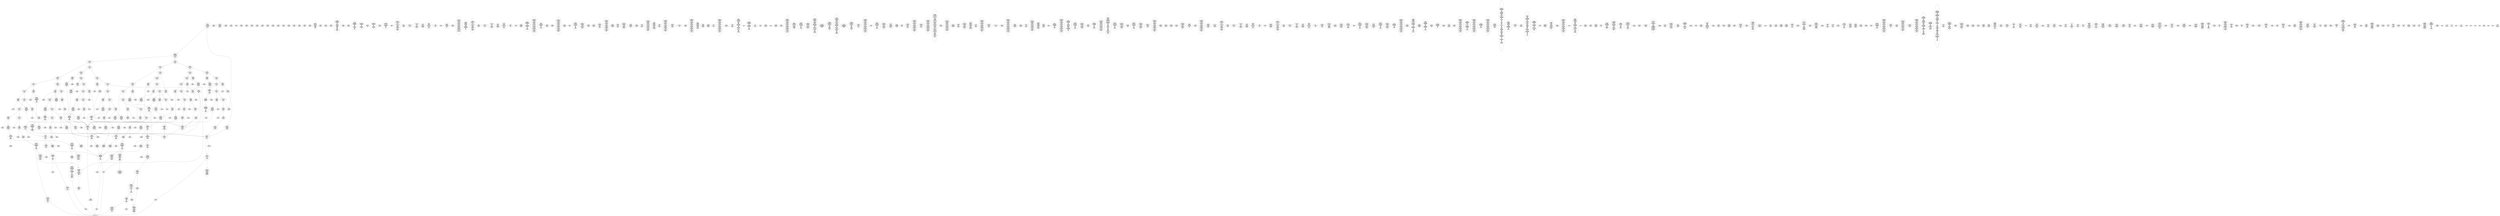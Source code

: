 /* Generated by GvGen v.1.0 (https://www.github.com/stricaud/gvgen) */

digraph G {
compound=true;
   node1 [label="[anywhere]"];
   node2 [label="# 0x0
PUSHX Data
PUSHX Data
MSTORE
PUSHX LogicData
CALLDATASIZE
LT
PUSHX Data
JUMPI
"];
   node3 [label="# 0xd
PUSHX Data
CALLDATALOAD
PUSHX BitData
SHR
PUSHX LogicData
GT
PUSHX Data
JUMPI
"];
   node4 [label="# 0x1e
PUSHX LogicData
GT
PUSHX Data
JUMPI
"];
   node5 [label="# 0x29
PUSHX LogicData
GT
PUSHX Data
JUMPI
"];
   node6 [label="# 0x34
PUSHX LogicData
EQ
PUSHX Data
JUMPI
"];
   node7 [label="# 0x3f
PUSHX LogicData
EQ
PUSHX Data
JUMPI
"];
   node8 [label="# 0x4a
PUSHX LogicData
EQ
PUSHX Data
JUMPI
"];
   node9 [label="# 0x55
PUSHX LogicData
EQ
PUSHX Data
JUMPI
"];
   node10 [label="# 0x60
PUSHX LogicData
EQ
PUSHX Data
JUMPI
"];
   node11 [label="# 0x6b
PUSHX Data
REVERT
"];
   node12 [label="# 0x6f
JUMPDEST
PUSHX LogicData
EQ
PUSHX Data
JUMPI
"];
   node13 [label="# 0x7b
PUSHX LogicData
EQ
PUSHX Data
JUMPI
"];
   node14 [label="# 0x86
PUSHX LogicData
EQ
PUSHX Data
JUMPI
"];
   node15 [label="# 0x91
PUSHX LogicData
EQ
PUSHX Data
JUMPI
"];
   node16 [label="# 0x9c
PUSHX LogicData
EQ
PUSHX Data
JUMPI
"];
   node17 [label="# 0xa7
PUSHX Data
REVERT
"];
   node18 [label="# 0xab
JUMPDEST
PUSHX LogicData
GT
PUSHX Data
JUMPI
"];
   node19 [label="# 0xb7
PUSHX LogicData
EQ
PUSHX Data
JUMPI
"];
   node20 [label="# 0xc2
PUSHX LogicData
EQ
PUSHX Data
JUMPI
"];
   node21 [label="# 0xcd
PUSHX LogicData
EQ
PUSHX Data
JUMPI
"];
   node22 [label="# 0xd8
PUSHX LogicData
EQ
PUSHX Data
JUMPI
"];
   node23 [label="# 0xe3
PUSHX LogicData
EQ
PUSHX Data
JUMPI
"];
   node24 [label="# 0xee
PUSHX Data
REVERT
"];
   node25 [label="# 0xf2
JUMPDEST
PUSHX LogicData
EQ
PUSHX Data
JUMPI
"];
   node26 [label="# 0xfe
PUSHX LogicData
EQ
PUSHX Data
JUMPI
"];
   node27 [label="# 0x109
PUSHX LogicData
EQ
PUSHX Data
JUMPI
"];
   node28 [label="# 0x114
PUSHX LogicData
EQ
PUSHX Data
JUMPI
"];
   node29 [label="# 0x11f
PUSHX LogicData
EQ
PUSHX Data
JUMPI
"];
   node30 [label="# 0x12a
PUSHX Data
REVERT
"];
   node31 [label="# 0x12e
JUMPDEST
PUSHX LogicData
GT
PUSHX Data
JUMPI
"];
   node32 [label="# 0x13a
PUSHX LogicData
GT
PUSHX Data
JUMPI
"];
   node33 [label="# 0x145
PUSHX LogicData
EQ
PUSHX Data
JUMPI
"];
   node34 [label="# 0x150
PUSHX LogicData
EQ
PUSHX Data
JUMPI
"];
   node35 [label="# 0x15b
PUSHX LogicData
EQ
PUSHX Data
JUMPI
"];
   node36 [label="# 0x166
PUSHX LogicData
EQ
PUSHX Data
JUMPI
"];
   node37 [label="# 0x171
PUSHX LogicData
EQ
PUSHX Data
JUMPI
"];
   node38 [label="# 0x17c
PUSHX Data
REVERT
"];
   node39 [label="# 0x180
JUMPDEST
PUSHX LogicData
EQ
PUSHX Data
JUMPI
"];
   node40 [label="# 0x18c
PUSHX LogicData
EQ
PUSHX Data
JUMPI
"];
   node41 [label="# 0x197
PUSHX LogicData
EQ
PUSHX Data
JUMPI
"];
   node42 [label="# 0x1a2
PUSHX LogicData
EQ
PUSHX Data
JUMPI
"];
   node43 [label="# 0x1ad
PUSHX LogicData
EQ
PUSHX Data
JUMPI
"];
   node44 [label="# 0x1b8
PUSHX Data
REVERT
"];
   node45 [label="# 0x1bc
JUMPDEST
PUSHX LogicData
GT
PUSHX Data
JUMPI
"];
   node46 [label="# 0x1c8
PUSHX LogicData
EQ
PUSHX Data
JUMPI
"];
   node47 [label="# 0x1d3
PUSHX LogicData
EQ
PUSHX Data
JUMPI
"];
   node48 [label="# 0x1de
PUSHX LogicData
EQ
PUSHX Data
JUMPI
"];
   node49 [label="# 0x1e9
PUSHX LogicData
EQ
PUSHX Data
JUMPI
"];
   node50 [label="# 0x1f4
PUSHX LogicData
EQ
PUSHX Data
JUMPI
"];
   node51 [label="# 0x1ff
PUSHX Data
REVERT
"];
   node52 [label="# 0x203
JUMPDEST
PUSHX LogicData
EQ
PUSHX Data
JUMPI
"];
   node53 [label="# 0x20f
PUSHX LogicData
EQ
PUSHX Data
JUMPI
"];
   node54 [label="# 0x21a
PUSHX LogicData
EQ
PUSHX Data
JUMPI
"];
   node55 [label="# 0x225
PUSHX LogicData
EQ
PUSHX Data
JUMPI
"];
   node56 [label="# 0x230
PUSHX LogicData
EQ
PUSHX Data
JUMPI
"];
   node57 [label="# 0x23b
JUMPDEST
PUSHX Data
REVERT
"];
   node58 [label="# 0x240
JUMPDEST
CALLVALUE
ISZERO
PUSHX Data
JUMPI
"];
   node59 [label="# 0x248
PUSHX Data
REVERT
"];
   node60 [label="# 0x24c
JUMPDEST
PUSHX Data
PUSHX Data
CALLDATASIZE
PUSHX Data
PUSHX Data
JUMP
"];
   node61 [label="# 0x25b
JUMPDEST
PUSHX Data
JUMP
"];
   node62 [label="# 0x260
JUMPDEST
PUSHX MemData
MLOAD
ISZERO
ISZERO
MSTORE
PUSHX ArithData
ADD
"];
   node63 [label="# 0x26c
JUMPDEST
PUSHX MemData
MLOAD
SUB
RETURN
"];
   node64 [label="# 0x275
JUMPDEST
CALLVALUE
ISZERO
PUSHX Data
JUMPI
"];
   node65 [label="# 0x27d
PUSHX Data
REVERT
"];
   node66 [label="# 0x281
JUMPDEST
PUSHX Data
PUSHX Data
JUMP
"];
   node67 [label="# 0x28a
JUMPDEST
PUSHX MemData
MLOAD
PUSHX Data
PUSHX Data
JUMP
"];
   node68 [label="# 0x297
JUMPDEST
CALLVALUE
ISZERO
PUSHX Data
JUMPI
"];
   node69 [label="# 0x29f
PUSHX Data
REVERT
"];
   node70 [label="# 0x2a3
JUMPDEST
PUSHX Data
PUSHX Data
JUMP
"];
   node71 [label="# 0x2b2
JUMPDEST
PUSHX MemData
MLOAD
MSTORE
PUSHX ArithData
ADD
PUSHX Data
JUMP
"];
   node72 [label="# 0x2c0
JUMPDEST
CALLVALUE
ISZERO
PUSHX Data
JUMPI
"];
   node73 [label="# 0x2c8
PUSHX Data
REVERT
"];
   node74 [label="# 0x2cc
JUMPDEST
PUSHX Data
PUSHX Data
CALLDATASIZE
PUSHX Data
PUSHX Data
JUMP
"];
   node75 [label="# 0x2db
JUMPDEST
PUSHX Data
JUMP
"];
   node76 [label="# 0x2e0
JUMPDEST
PUSHX MemData
MLOAD
PUSHX ArithData
PUSHX BitData
PUSHX BitData
SHL
SUB
AND
MSTORE
PUSHX ArithData
ADD
PUSHX Data
JUMP
"];
   node77 [label="# 0x2f8
JUMPDEST
CALLVALUE
ISZERO
PUSHX Data
JUMPI
"];
   node78 [label="# 0x300
PUSHX Data
REVERT
"];
   node79 [label="# 0x304
JUMPDEST
PUSHX Data
PUSHX Data
JUMP
"];
   node80 [label="# 0x30d
JUMPDEST
CALLVALUE
ISZERO
PUSHX Data
JUMPI
"];
   node81 [label="# 0x315
PUSHX Data
REVERT
"];
   node82 [label="# 0x319
JUMPDEST
PUSHX Data
PUSHX Data
CALLDATASIZE
PUSHX Data
PUSHX Data
JUMP
"];
   node83 [label="# 0x328
JUMPDEST
PUSHX Data
JUMP
"];
   node84 [label="# 0x32d
JUMPDEST
STOP
"];
   node85 [label="# 0x32f
JUMPDEST
CALLVALUE
ISZERO
PUSHX Data
JUMPI
"];
   node86 [label="# 0x337
PUSHX Data
REVERT
"];
   node87 [label="# 0x33b
JUMPDEST
PUSHX Data
PUSHX StorData
SLOAD
JUMP
"];
   node88 [label="# 0x345
JUMPDEST
CALLVALUE
ISZERO
PUSHX Data
JUMPI
"];
   node89 [label="# 0x34d
PUSHX Data
REVERT
"];
   node90 [label="# 0x351
JUMPDEST
PUSHX Data
PUSHX Data
CALLDATASIZE
PUSHX Data
PUSHX Data
JUMP
"];
   node91 [label="# 0x360
JUMPDEST
PUSHX Data
JUMP
"];
   node92 [label="# 0x365
JUMPDEST
CALLVALUE
ISZERO
PUSHX Data
JUMPI
"];
   node93 [label="# 0x36d
PUSHX Data
REVERT
"];
   node94 [label="# 0x371
JUMPDEST
PUSHX StorData
SLOAD
PUSHX Data
JUMP
"];
   node95 [label="# 0x37a
JUMPDEST
CALLVALUE
ISZERO
PUSHX Data
JUMPI
"];
   node96 [label="# 0x382
PUSHX Data
REVERT
"];
   node97 [label="# 0x386
JUMPDEST
PUSHX Data
PUSHX StorData
SLOAD
JUMP
"];
   node98 [label="# 0x390
JUMPDEST
CALLVALUE
ISZERO
PUSHX Data
JUMPI
"];
   node99 [label="# 0x398
PUSHX Data
REVERT
"];
   node100 [label="# 0x39c
JUMPDEST
PUSHX Data
PUSHX Data
CALLDATASIZE
PUSHX Data
PUSHX Data
JUMP
"];
   node101 [label="# 0x3ab
JUMPDEST
PUSHX Data
JUMP
"];
   node102 [label="# 0x3b0
JUMPDEST
PUSHX Data
PUSHX Data
CALLDATASIZE
PUSHX Data
PUSHX Data
JUMP
"];
   node103 [label="# 0x3be
JUMPDEST
PUSHX Data
JUMP
"];
   node104 [label="# 0x3c3
JUMPDEST
CALLVALUE
ISZERO
PUSHX Data
JUMPI
"];
   node105 [label="# 0x3cb
PUSHX Data
REVERT
"];
   node106 [label="# 0x3cf
JUMPDEST
PUSHX Data
PUSHX StorData
SLOAD
JUMP
"];
   node107 [label="# 0x3d9
JUMPDEST
CALLVALUE
ISZERO
PUSHX Data
JUMPI
"];
   node108 [label="# 0x3e1
PUSHX Data
REVERT
"];
   node109 [label="# 0x3e5
JUMPDEST
PUSHX Data
PUSHX Data
CALLDATASIZE
PUSHX Data
PUSHX Data
JUMP
"];
   node110 [label="# 0x3f4
JUMPDEST
PUSHX Data
JUMP
"];
   node111 [label="# 0x3f9
JUMPDEST
CALLVALUE
ISZERO
PUSHX Data
JUMPI
"];
   node112 [label="# 0x401
PUSHX Data
REVERT
"];
   node113 [label="# 0x405
JUMPDEST
PUSHX Data
PUSHX Data
JUMP
"];
   node114 [label="# 0x40e
JUMPDEST
CALLVALUE
ISZERO
PUSHX Data
JUMPI
"];
   node115 [label="# 0x416
PUSHX Data
REVERT
"];
   node116 [label="# 0x41a
JUMPDEST
PUSHX Data
PUSHX Data
CALLDATASIZE
PUSHX Data
PUSHX Data
JUMP
"];
   node117 [label="# 0x429
JUMPDEST
PUSHX Data
JUMP
"];
   node118 [label="# 0x42e
JUMPDEST
CALLVALUE
ISZERO
PUSHX Data
JUMPI
"];
   node119 [label="# 0x436
PUSHX Data
REVERT
"];
   node120 [label="# 0x43a
JUMPDEST
PUSHX Data
PUSHX Data
CALLDATASIZE
PUSHX Data
PUSHX Data
JUMP
"];
   node121 [label="# 0x449
JUMPDEST
PUSHX Data
JUMP
"];
   node122 [label="# 0x44e
JUMPDEST
CALLVALUE
ISZERO
PUSHX Data
JUMPI
"];
   node123 [label="# 0x456
PUSHX Data
REVERT
"];
   node124 [label="# 0x45a
JUMPDEST
PUSHX Data
PUSHX Data
CALLDATASIZE
PUSHX Data
PUSHX Data
JUMP
"];
   node125 [label="# 0x469
JUMPDEST
PUSHX Data
JUMP
"];
   node126 [label="# 0x46e
JUMPDEST
CALLVALUE
ISZERO
PUSHX Data
JUMPI
"];
   node127 [label="# 0x476
PUSHX Data
REVERT
"];
   node128 [label="# 0x47a
JUMPDEST
PUSHX StorData
SLOAD
PUSHX Data
PUSHX BitData
AND
JUMP
"];
   node129 [label="# 0x488
JUMPDEST
CALLVALUE
ISZERO
PUSHX Data
JUMPI
"];
   node130 [label="# 0x490
PUSHX Data
REVERT
"];
   node131 [label="# 0x494
JUMPDEST
PUSHX Data
PUSHX Data
CALLDATASIZE
PUSHX Data
PUSHX Data
JUMP
"];
   node132 [label="# 0x4a3
JUMPDEST
PUSHX Data
JUMP
"];
   node133 [label="# 0x4a8
JUMPDEST
CALLVALUE
ISZERO
PUSHX Data
JUMPI
"];
   node134 [label="# 0x4b0
PUSHX Data
REVERT
"];
   node135 [label="# 0x4b4
JUMPDEST
PUSHX Data
PUSHX Data
CALLDATASIZE
PUSHX Data
PUSHX Data
JUMP
"];
   node136 [label="# 0x4c3
JUMPDEST
PUSHX Data
JUMP
"];
   node137 [label="# 0x4c8
JUMPDEST
CALLVALUE
ISZERO
PUSHX Data
JUMPI
"];
   node138 [label="# 0x4d0
PUSHX Data
REVERT
"];
   node139 [label="# 0x4d4
JUMPDEST
PUSHX Data
PUSHX Data
JUMP
"];
   node140 [label="# 0x4dd
JUMPDEST
PUSHX Data
PUSHX Data
CALLDATASIZE
PUSHX Data
PUSHX Data
JUMP
"];
   node141 [label="# 0x4eb
JUMPDEST
PUSHX Data
JUMP
"];
   node142 [label="# 0x4f0
JUMPDEST
CALLVALUE
ISZERO
PUSHX Data
JUMPI
"];
   node143 [label="# 0x4f8
PUSHX Data
REVERT
"];
   node144 [label="# 0x4fc
JUMPDEST
PUSHX Data
PUSHX Data
CALLDATASIZE
PUSHX Data
PUSHX Data
JUMP
"];
   node145 [label="# 0x50b
JUMPDEST
PUSHX Data
JUMP
"];
   node146 [label="# 0x510
JUMPDEST
CALLVALUE
ISZERO
PUSHX Data
JUMPI
"];
   node147 [label="# 0x518
PUSHX Data
REVERT
"];
   node148 [label="# 0x51c
JUMPDEST
PUSHX Data
PUSHX Data
JUMP
"];
   node149 [label="# 0x525
JUMPDEST
CALLVALUE
ISZERO
PUSHX Data
JUMPI
"];
   node150 [label="# 0x52d
PUSHX Data
REVERT
"];
   node151 [label="# 0x531
JUMPDEST
PUSHX StorData
SLOAD
PUSHX ArithData
PUSHX BitData
PUSHX BitData
SHL
SUB
AND
PUSHX Data
JUMP
"];
   node152 [label="# 0x543
JUMPDEST
CALLVALUE
ISZERO
PUSHX Data
JUMPI
"];
   node153 [label="# 0x54b
PUSHX Data
REVERT
"];
   node154 [label="# 0x54f
JUMPDEST
PUSHX Data
PUSHX Data
CALLDATASIZE
PUSHX Data
PUSHX Data
JUMP
"];
   node155 [label="# 0x55e
JUMPDEST
PUSHX Data
JUMP
"];
   node156 [label="# 0x563
JUMPDEST
CALLVALUE
ISZERO
PUSHX Data
JUMPI
"];
   node157 [label="# 0x56b
PUSHX Data
REVERT
"];
   node158 [label="# 0x56f
JUMPDEST
PUSHX Data
PUSHX Data
JUMP
"];
   node159 [label="# 0x578
JUMPDEST
CALLVALUE
ISZERO
PUSHX Data
JUMPI
"];
   node160 [label="# 0x580
PUSHX Data
REVERT
"];
   node161 [label="# 0x584
JUMPDEST
PUSHX Data
PUSHX Data
CALLDATASIZE
PUSHX Data
PUSHX Data
JUMP
"];
   node162 [label="# 0x593
JUMPDEST
PUSHX Data
JUMP
"];
   node163 [label="# 0x598
JUMPDEST
CALLVALUE
ISZERO
PUSHX Data
JUMPI
"];
   node164 [label="# 0x5a0
PUSHX Data
REVERT
"];
   node165 [label="# 0x5a4
JUMPDEST
PUSHX Data
PUSHX Data
JUMP
"];
   node166 [label="# 0x5ad
JUMPDEST
CALLVALUE
ISZERO
PUSHX Data
JUMPI
"];
   node167 [label="# 0x5b5
PUSHX Data
REVERT
"];
   node168 [label="# 0x5b9
JUMPDEST
PUSHX Data
PUSHX Data
CALLDATASIZE
PUSHX Data
PUSHX Data
JUMP
"];
   node169 [label="# 0x5c8
JUMPDEST
PUSHX Data
JUMP
"];
   node170 [label="# 0x5cd
JUMPDEST
CALLVALUE
ISZERO
PUSHX Data
JUMPI
"];
   node171 [label="# 0x5d5
PUSHX Data
REVERT
"];
   node172 [label="# 0x5d9
JUMPDEST
PUSHX Data
PUSHX Data
CALLDATASIZE
PUSHX Data
PUSHX Data
JUMP
"];
   node173 [label="# 0x5e8
JUMPDEST
PUSHX Data
PUSHX Data
MSTORE
PUSHX Data
MSTORE
PUSHX Data
SHA3
SLOAD
JUMP
"];
   node174 [label="# 0x5fa
JUMPDEST
CALLVALUE
ISZERO
PUSHX Data
JUMPI
"];
   node175 [label="# 0x602
PUSHX Data
REVERT
"];
   node176 [label="# 0x606
JUMPDEST
PUSHX Data
PUSHX Data
CALLDATASIZE
PUSHX Data
PUSHX Data
JUMP
"];
   node177 [label="# 0x615
JUMPDEST
PUSHX Data
JUMP
"];
   node178 [label="# 0x61a
JUMPDEST
CALLVALUE
ISZERO
PUSHX Data
JUMPI
"];
   node179 [label="# 0x622
PUSHX Data
REVERT
"];
   node180 [label="# 0x626
JUMPDEST
PUSHX Data
PUSHX Data
CALLDATASIZE
PUSHX Data
PUSHX Data
JUMP
"];
   node181 [label="# 0x635
JUMPDEST
PUSHX Data
JUMP
"];
   node182 [label="# 0x63a
JUMPDEST
CALLVALUE
ISZERO
PUSHX Data
JUMPI
"];
   node183 [label="# 0x642
PUSHX Data
REVERT
"];
   node184 [label="# 0x646
JUMPDEST
PUSHX Data
PUSHX Data
CALLDATASIZE
PUSHX Data
PUSHX Data
JUMP
"];
   node185 [label="# 0x655
JUMPDEST
PUSHX Data
JUMP
"];
   node186 [label="# 0x65a
JUMPDEST
CALLVALUE
ISZERO
PUSHX Data
JUMPI
"];
   node187 [label="# 0x662
PUSHX Data
REVERT
"];
   node188 [label="# 0x666
JUMPDEST
PUSHX Data
PUSHX Data
JUMP
"];
   node189 [label="# 0x670
JUMPDEST
CALLVALUE
ISZERO
PUSHX Data
JUMPI
"];
   node190 [label="# 0x678
PUSHX Data
REVERT
"];
   node191 [label="# 0x67c
JUMPDEST
PUSHX Data
PUSHX Data
CALLDATASIZE
PUSHX Data
PUSHX Data
JUMP
"];
   node192 [label="# 0x68b
JUMPDEST
PUSHX ArithData
PUSHX BitData
PUSHX BitData
SHL
SUB
AND
PUSHX Data
MSTORE
PUSHX Data
PUSHX Data
MSTORE
PUSHX Data
SHA3
AND
MSTORE
MSTORE
SHA3
SLOAD
PUSHX BitData
AND
JUMP
"];
   node193 [label="# 0x6b9
JUMPDEST
CALLVALUE
ISZERO
PUSHX Data
JUMPI
"];
   node194 [label="# 0x6c1
PUSHX Data
REVERT
"];
   node195 [label="# 0x6c5
JUMPDEST
PUSHX Data
PUSHX Data
CALLDATASIZE
PUSHX Data
PUSHX Data
JUMP
"];
   node196 [label="# 0x6d4
JUMPDEST
PUSHX Data
JUMP
"];
   node197 [label="# 0x6d9
JUMPDEST
CALLVALUE
ISZERO
PUSHX Data
JUMPI
"];
   node198 [label="# 0x6e1
PUSHX Data
REVERT
"];
   node199 [label="# 0x6e5
JUMPDEST
PUSHX Data
PUSHX Data
CALLDATASIZE
PUSHX Data
PUSHX Data
JUMP
"];
   node200 [label="# 0x6f4
JUMPDEST
PUSHX Data
JUMP
"];
   node201 [label="# 0x6f9
JUMPDEST
PUSHX Data
PUSHX ArithData
PUSHX BitData
PUSHX BitData
SHL
SUB
NOT
AND
PUSHX BitData
PUSHX BitData
SHL
EQ
PUSHX Data
JUMPI
"];
   node202 [label="# 0x715
PUSHX ArithData
PUSHX BitData
PUSHX BitData
SHL
SUB
NOT
AND
PUSHX BitData
PUSHX BitData
SHL
EQ
"];
   node203 [label="# 0x72a
JUMPDEST
PUSHX Data
JUMPI
"];
   node204 [label="# 0x730
PUSHX ArithData
PUSHX BitData
PUSHX BitData
SHL
SUB
NOT
AND
PUSHX BitData
PUSHX BitData
SHL
EQ
"];
   node205 [label="# 0x745
JUMPDEST
PUSHX Data
JUMPI
"];
   node206 [label="# 0x74b
PUSHX BitData
PUSHX BitData
SHL
PUSHX ArithData
PUSHX BitData
PUSHX BitData
SHL
SUB
NOT
AND
EQ
"];
   node207 [label="# 0x760
JUMPDEST
JUMP
"];
   node208 [label="# 0x766
JUMPDEST
PUSHX Data
PUSHX StorData
SLOAD
PUSHX Data
PUSHX Data
JUMP
"];
   node209 [label="# 0x775
JUMPDEST
PUSHX ArithData
ADD
PUSHX ArithData
DIV
MUL
PUSHX ArithData
ADD
PUSHX MemData
MLOAD
ADD
PUSHX Data
MSTORE
MSTORE
PUSHX ArithData
ADD
SLOAD
PUSHX Data
PUSHX Data
JUMP
"];
   node210 [label="# 0x7a1
JUMPDEST
ISZERO
PUSHX Data
JUMPI
"];
   node211 [label="# 0x7a8
PUSHX LogicData
LT
PUSHX Data
JUMPI
"];
   node212 [label="# 0x7b0
PUSHX ArithData
SLOAD
DIV
MUL
MSTORE
PUSHX ArithData
ADD
PUSHX Data
JUMP
"];
   node213 [label="# 0x7c3
JUMPDEST
ADD
PUSHX Data
MSTORE
PUSHX Data
PUSHX Data
SHA3
"];
   node214 [label="# 0x7d1
JUMPDEST
SLOAD
MSTORE
PUSHX ArithData
ADD
PUSHX ArithData
ADD
GT
PUSHX Data
JUMPI
"];
   node215 [label="# 0x7e5
SUB
PUSHX BitData
AND
ADD
"];
   node216 [label="# 0x7ee
JUMPDEST
JUMP
"];
   node217 [label="# 0x7f8
JUMPDEST
PUSHX Data
PUSHX Data
PUSHX StorData
SLOAD
GT
JUMP
"];
   node218 [label="# 0x805
JUMPDEST
PUSHX Data
JUMPI
"];
   node219 [label="# 0x80a
PUSHX MemData
MLOAD
PUSHX BitData
PUSHX BitData
SHL
MSTORE
PUSHX Data
PUSHX ArithData
ADD
MSTORE
PUSHX Data
PUSHX ArithData
ADD
MSTORE
PUSHX Data
PUSHX ArithData
ADD
MSTORE
PUSHX BitData
PUSHX BitData
SHL
PUSHX ArithData
ADD
MSTORE
PUSHX ArithData
ADD
"];
   node220 [label="# 0x863
JUMPDEST
PUSHX MemData
MLOAD
SUB
REVERT
"];
   node221 [label="# 0x86c
JUMPDEST
PUSHX Data
MSTORE
PUSHX Data
PUSHX Data
MSTORE
PUSHX Data
SHA3
SLOAD
PUSHX ArithData
PUSHX BitData
PUSHX BitData
SHL
SUB
AND
JUMP
"];
   node222 [label="# 0x888
JUMPDEST
PUSHX StorData
SLOAD
PUSHX Data
PUSHX Data
JUMP
"];
   node223 [label="# 0x895
JUMPDEST
PUSHX ArithData
ADD
PUSHX ArithData
DIV
MUL
PUSHX ArithData
ADD
PUSHX MemData
MLOAD
ADD
PUSHX Data
MSTORE
MSTORE
PUSHX ArithData
ADD
SLOAD
PUSHX Data
PUSHX Data
JUMP
"];
   node224 [label="# 0x8c1
JUMPDEST
ISZERO
PUSHX Data
JUMPI
"];
   node225 [label="# 0x8c8
PUSHX LogicData
LT
PUSHX Data
JUMPI
"];
   node226 [label="# 0x8d0
PUSHX ArithData
SLOAD
DIV
MUL
MSTORE
PUSHX ArithData
ADD
PUSHX Data
JUMP
"];
   node227 [label="# 0x8e3
JUMPDEST
ADD
PUSHX Data
MSTORE
PUSHX Data
PUSHX Data
SHA3
"];
   node228 [label="# 0x8f1
JUMPDEST
SLOAD
MSTORE
PUSHX ArithData
ADD
PUSHX ArithData
ADD
GT
PUSHX Data
JUMPI
"];
   node229 [label="# 0x905
SUB
PUSHX BitData
AND
ADD
"];
   node230 [label="# 0x90e
JUMPDEST
JUMP
"];
   node231 [label="# 0x916
JUMPDEST
PUSHX Data
PUSHX Data
PUSHX Data
JUMP
"];
   node232 [label="# 0x921
JUMPDEST
PUSHX ArithData
PUSHX BitData
PUSHX BitData
SHL
SUB
AND
PUSHX ArithData
PUSHX BitData
PUSHX BitData
SHL
SUB
AND
EQ
ISZERO
PUSHX Data
JUMPI
"];
   node233 [label="# 0x93e
PUSHX MemData
MLOAD
PUSHX BitData
PUSHX BitData
SHL
MSTORE
PUSHX Data
PUSHX ArithData
ADD
MSTORE
PUSHX Data
PUSHX ArithData
ADD
MSTORE
PUSHX Data
PUSHX ArithData
ADD
MSTORE
PUSHX BitData
PUSHX BitData
SHL
PUSHX ArithData
ADD
MSTORE
PUSHX ArithData
ADD
PUSHX Data
JUMP
"];
   node234 [label="# 0x990
JUMPDEST
CALLER
PUSHX ArithData
PUSHX BitData
PUSHX BitData
SHL
SUB
AND
EQ
PUSHX Data
JUMPI
"];
   node235 [label="# 0x9a2
PUSHX Data
CALLER
PUSHX Data
JUMP
"];
   node236 [label="# 0x9ac
JUMPDEST
PUSHX Data
JUMPI
"];
   node237 [label="# 0x9b1
PUSHX MemData
MLOAD
PUSHX BitData
PUSHX BitData
SHL
MSTORE
PUSHX Data
PUSHX ArithData
ADD
MSTORE
PUSHX Data
PUSHX ArithData
ADD
MSTORE
PUSHX Data
PUSHX ArithData
ADD
MSTORE
PUSHX Data
PUSHX ArithData
ADD
MSTORE
PUSHX ArithData
ADD
PUSHX Data
JUMP
"];
   node238 [label="# 0xa1e
JUMPDEST
PUSHX Data
PUSHX Data
JUMP
"];
   node239 [label="# 0xa29
JUMPDEST
JUMP
"];
   node240 [label="# 0xa2e
JUMPDEST
PUSHX StorData
SLOAD
PUSHX ArithData
PUSHX BitData
PUSHX BitData
SHL
SUB
AND
CALLER
EQ
PUSHX Data
JUMPI
"];
   node241 [label="# 0xa41
PUSHX MemData
MLOAD
PUSHX BitData
PUSHX BitData
SHL
MSTORE
PUSHX ArithData
ADD
PUSHX Data
PUSHX Data
JUMP
"];
   node242 [label="# 0xa58
JUMPDEST
PUSHX Data
SSTORE
JUMP
"];
   node243 [label="# 0xa5d
JUMPDEST
PUSHX Data
PUSHX Data
JUMP
"];
   node244 [label="# 0xa68
JUMPDEST
PUSHX StorData
SLOAD
TIMESTAMP
LT
ISZERO
PUSHX Data
JUMPI
"];
   node245 [label="# 0xa73
PUSHX MemData
MLOAD
PUSHX BitData
PUSHX BitData
SHL
MSTORE
PUSHX Data
PUSHX ArithData
ADD
MSTORE
PUSHX Data
PUSHX ArithData
ADD
MSTORE
PUSHX BitData
PUSHX BitData
SHL
PUSHX ArithData
ADD
MSTORE
PUSHX ArithData
ADD
PUSHX Data
JUMP
"];
   node246 [label="# 0xaa5
JUMPDEST
PUSHX Data
PUSHX Data
PUSHX Data
JUMP
"];
   node247 [label="# 0xab6
JUMPDEST
CALLVALUE
LT
ISZERO
PUSHX Data
JUMPI
"];
   node248 [label="# 0xabe
PUSHX MemData
MLOAD
PUSHX BitData
PUSHX BitData
SHL
MSTORE
PUSHX ArithData
ADD
PUSHX Data
PUSHX Data
JUMP
"];
   node249 [label="# 0xad5
JUMPDEST
PUSHX Data
PUSHX Data
PUSHX StorData
SLOAD
JUMP
"];
   node250 [label="# 0xae2
JUMPDEST
PUSHX Data
PUSHX Data
JUMP
"];
   node251 [label="# 0xaec
JUMPDEST
GT
ISZERO
PUSHX Data
JUMPI
"];
   node252 [label="# 0xaf3
PUSHX MemData
MLOAD
PUSHX BitData
PUSHX BitData
SHL
MSTORE
PUSHX Data
PUSHX ArithData
ADD
MSTORE
PUSHX Data
PUSHX ArithData
ADD
MSTORE
PUSHX Data
PUSHX ArithData
ADD
MSTORE
PUSHX ArithData
ADD
PUSHX Data
JUMP
"];
   node253 [label="# 0xb3a
JUMPDEST
CALLER
PUSHX Data
MSTORE
PUSHX Data
PUSHX Data
MSTORE
PUSHX Data
SHA3
SLOAD
PUSHX Data
PUSHX Data
PUSHX Data
JUMP
"];
   node254 [label="# 0xb58
JUMPDEST
GT
ISZERO
PUSHX Data
JUMPI
"];
   node255 [label="# 0xb5f
PUSHX MemData
MLOAD
PUSHX BitData
PUSHX BitData
SHL
MSTORE
PUSHX Data
PUSHX ArithData
ADD
MSTORE
PUSHX Data
PUSHX ArithData
ADD
MSTORE
PUSHX BitData
PUSHX BitData
SHL
PUSHX ArithData
ADD
MSTORE
PUSHX ArithData
ADD
PUSHX Data
JUMP
"];
   node256 [label="# 0xb9f
JUMPDEST
PUSHX LogicData
GT
ISZERO
PUSHX Data
JUMPI
"];
   node257 [label="# 0xbaa
PUSHX LogicData
GT
ISZERO
"];
   node258 [label="# 0xbb0
JUMPDEST
PUSHX Data
JUMPI
"];
   node259 [label="# 0xbb5
PUSHX MemData
MLOAD
PUSHX BitData
PUSHX BitData
SHL
MSTORE
PUSHX Data
PUSHX ArithData
ADD
MSTORE
PUSHX Data
PUSHX ArithData
ADD
MSTORE
PUSHX Data
PUSHX ArithData
ADD
MSTORE
PUSHX BitData
PUSHX BitData
SHL
PUSHX ArithData
ADD
MSTORE
PUSHX ArithData
ADD
PUSHX Data
JUMP
"];
   node260 [label="# 0xc0b
JUMPDEST
CALLER
PUSHX Data
MSTORE
PUSHX Data
PUSHX Data
MSTORE
PUSHX Data
SHA3
SLOAD
PUSHX Data
PUSHX Data
JUMP
"];
   node261 [label="# 0xc2a
JUMPDEST
SSTORE
PUSHX Data
CALLER
PUSHX Data
JUMP
"];
   node262 [label="# 0xc3a
JUMPDEST
JUMP
"];
   node263 [label="# 0xc3e
JUMPDEST
PUSHX Data
PUSHX Data
PUSHX Data
JUMP
"];
   node264 [label="# 0xc49
JUMPDEST
LT
PUSHX Data
JUMPI
"];
   node265 [label="# 0xc50
PUSHX MemData
MLOAD
PUSHX BitData
PUSHX BitData
SHL
MSTORE
PUSHX Data
PUSHX ArithData
ADD
MSTORE
PUSHX Data
PUSHX ArithData
ADD
MSTORE
PUSHX Data
PUSHX ArithData
ADD
MSTORE
PUSHX BitData
PUSHX BitData
SHL
PUSHX ArithData
ADD
MSTORE
PUSHX ArithData
ADD
PUSHX Data
JUMP
"];
   node266 [label="# 0xca2
JUMPDEST
PUSHX StorData
SLOAD
"];
   node267 [label="# 0xcaa
JUMPDEST
LT
ISZERO
PUSHX Data
JUMPI
"];
   node268 [label="# 0xcb3
PUSHX Data
MSTORE
PUSHX Data
PUSHX ArithData
MSTORE
PUSHX Data
SHA3
MLOAD
ADD
MSTORE
SLOAD
PUSHX ArithData
PUSHX BitData
PUSHX BitData
SHL
SUB
AND
MSTORE
PUSHX BitData
PUSHX BitData
SHL
DIV
PUSHX BitData
AND
ADD
MSTORE
ISZERO
PUSHX Data
JUMPI
"];
   node269 [label="# 0xcf9
MLOAD
"];
   node270 [label="# 0xcfd
JUMPDEST
PUSHX ArithData
PUSHX BitData
PUSHX BitData
SHL
SUB
AND
PUSHX ArithData
PUSHX BitData
PUSHX BitData
SHL
SUB
AND
EQ
ISZERO
PUSHX Data
JUMPI
"];
   node271 [label="# 0xd18
EQ
ISZERO
PUSHX Data
JUMPI
"];
   node272 [label="# 0xd20
PUSHX Data
JUMP
"];
   node273 [label="# 0xd2b
JUMPDEST
PUSHX Data
PUSHX Data
JUMP
"];
   node274 [label="# 0xd35
JUMPDEST
"];
   node275 [label="# 0xd39
JUMPDEST
PUSHX Data
PUSHX Data
JUMP
"];
   node276 [label="# 0xd44
JUMPDEST
PUSHX Data
JUMP
"];
   node277 [label="# 0xd4c
JUMPDEST
PUSHX MemData
MLOAD
PUSHX BitData
PUSHX BitData
SHL
MSTORE
PUSHX Data
PUSHX ArithData
ADD
MSTORE
PUSHX Data
PUSHX ArithData
ADD
MSTORE
PUSHX Data
PUSHX ArithData
ADD
MSTORE
PUSHX BitData
PUSHX BitData
SHL
PUSHX ArithData
ADD
MSTORE
PUSHX ArithData
ADD
PUSHX Data
JUMP
"];
   node278 [label="# 0xdac
JUMPDEST
PUSHX StorData
SLOAD
PUSHX ArithData
PUSHX BitData
PUSHX BitData
SHL
SUB
AND
CALLER
EQ
PUSHX Data
JUMPI
"];
   node279 [label="# 0xdbf
PUSHX MemData
MLOAD
PUSHX BitData
PUSHX BitData
SHL
MSTORE
PUSHX ArithData
ADD
PUSHX Data
PUSHX Data
JUMP
"];
   node280 [label="# 0xdd6
JUMPDEST
PUSHX MemData
MLOAD
SELFBALANCE
CALLER
ISZERO
PUSHX ArithData
MUL
PUSHX Data
CALL
ISZERO
ISZERO
PUSHX Data
JUMPI
"];
   node281 [label="# 0xdfc
RETURNDATASIZE
PUSHX Data
RETURNDATACOPY
RETURNDATASIZE
PUSHX Data
REVERT
"];
   node282 [label="# 0xe05
JUMPDEST
PUSHX Data
PUSHX MemData
MLOAD
PUSHX ArithData
ADD
PUSHX Data
MSTORE
PUSHX Data
MSTORE
PUSHX Data
JUMP
"];
   node283 [label="# 0xe20
JUMPDEST
PUSHX StorData
SLOAD
PUSHX ArithData
PUSHX BitData
PUSHX BitData
SHL
SUB
AND
CALLER
EQ
PUSHX Data
JUMPI
"];
   node284 [label="# 0xe33
PUSHX MemData
MLOAD
PUSHX BitData
PUSHX BitData
SHL
MSTORE
PUSHX ArithData
ADD
PUSHX Data
PUSHX Data
JUMP
"];
   node285 [label="# 0xe4a
JUMPDEST
PUSHX MemData
MLOAD
PUSHX BitData
PUSHX BitData
SHL
MSTORE
ADDRESS
PUSHX ArithData
ADD
MSTORE
PUSHX Data
PUSHX ArithData
PUSHX BitData
PUSHX BitData
SHL
SUB
AND
PUSHX Data
PUSHX ArithData
ADD
PUSHX Data
PUSHX MemData
MLOAD
SUB
GAS
STATICCALL
ISZERO
ISZERO
PUSHX Data
JUMPI
"];
   node286 [label="# 0xe88
RETURNDATASIZE
PUSHX Data
RETURNDATACOPY
RETURNDATASIZE
PUSHX Data
REVERT
"];
   node287 [label="# 0xe91
JUMPDEST
PUSHX MemData
MLOAD
RETURNDATASIZE
PUSHX BitData
NOT
PUSHX ArithData
ADD
AND
ADD
PUSHX Data
MSTORE
ADD
PUSHX Data
PUSHX Data
JUMP
"];
   node288 [label="# 0xeb5
JUMPDEST
PUSHX MemData
MLOAD
PUSHX BitData
PUSHX BitData
SHL
MSTORE
CALLER
PUSHX ArithData
ADD
MSTORE
PUSHX ArithData
ADD
MSTORE
PUSHX ArithData
PUSHX BitData
PUSHX BitData
SHL
SUB
AND
PUSHX Data
PUSHX ArithData
ADD
PUSHX Data
PUSHX MemData
MLOAD
SUB
PUSHX Data
GAS
CALL
ISZERO
ISZERO
PUSHX Data
JUMPI
"];
   node289 [label="# 0xefc
RETURNDATASIZE
PUSHX Data
RETURNDATACOPY
RETURNDATASIZE
PUSHX Data
REVERT
"];
   node290 [label="# 0xf05
JUMPDEST
PUSHX MemData
MLOAD
RETURNDATASIZE
PUSHX BitData
NOT
PUSHX ArithData
ADD
AND
ADD
PUSHX Data
MSTORE
ADD
PUSHX Data
PUSHX Data
JUMP
"];
   node291 [label="# 0xf29
JUMPDEST
PUSHX StorData
SLOAD
LT
PUSHX Data
JUMPI
"];
   node292 [label="# 0xf34
PUSHX MemData
MLOAD
PUSHX BitData
PUSHX BitData
SHL
MSTORE
PUSHX Data
PUSHX ArithData
ADD
MSTORE
PUSHX Data
PUSHX ArithData
ADD
MSTORE
PUSHX Data
PUSHX ArithData
ADD
MSTORE
PUSHX BitData
PUSHX BitData
SHL
PUSHX ArithData
ADD
MSTORE
PUSHX ArithData
ADD
PUSHX Data
JUMP
"];
   node293 [label="# 0xf87
JUMPDEST
JUMP
"];
   node294 [label="# 0xf8b
JUMPDEST
PUSHX StorData
SLOAD
PUSHX ArithData
PUSHX BitData
PUSHX BitData
SHL
SUB
AND
CALLER
EQ
PUSHX Data
JUMPI
"];
   node295 [label="# 0xf9e
PUSHX MemData
MLOAD
PUSHX BitData
PUSHX BitData
SHL
MSTORE
PUSHX ArithData
ADD
PUSHX Data
PUSHX Data
JUMP
"];
   node296 [label="# 0xfb5
JUMPDEST
MLOAD
PUSHX Data
PUSHX Data
PUSHX ArithData
ADD
PUSHX Data
JUMP
"];
   node297 [label="# 0xfc8
JUMPDEST
PUSHX Data
PUSHX Data
PUSHX Data
JUMP
"];
   node298 [label="# 0xfd3
JUMPDEST
MLOAD
JUMP
"];
   node299 [label="# 0xfda
JUMPDEST
PUSHX StorData
SLOAD
PUSHX Data
PUSHX Data
JUMP
"];
   node300 [label="# 0xfe7
JUMPDEST
PUSHX StorData
SLOAD
TIMESTAMP
LT
ISZERO
PUSHX Data
JUMPI
"];
   node301 [label="# 0xff2
PUSHX MemData
MLOAD
PUSHX BitData
PUSHX BitData
SHL
MSTORE
PUSHX Data
PUSHX ArithData
ADD
MSTORE
PUSHX Data
PUSHX ArithData
ADD
MSTORE
PUSHX BitData
PUSHX BitData
SHL
PUSHX ArithData
ADD
MSTORE
PUSHX ArithData
ADD
PUSHX Data
JUMP
"];
   node302 [label="# 0x1024
JUMPDEST
PUSHX StorData
SLOAD
TIMESTAMP
LT
PUSHX Data
JUMPI
"];
   node303 [label="# 0x102e
PUSHX MemData
MLOAD
PUSHX BitData
PUSHX BitData
SHL
MSTORE
PUSHX Data
PUSHX ArithData
ADD
MSTORE
PUSHX Data
PUSHX ArithData
ADD
MSTORE
PUSHX BitData
PUSHX BitData
SHL
PUSHX ArithData
ADD
MSTORE
PUSHX ArithData
ADD
PUSHX Data
JUMP
"];
   node304 [label="# 0x106b
JUMPDEST
PUSHX Data
PUSHX ArithData
MUL
PUSHX ArithData
ADD
PUSHX MemData
MLOAD
ADD
PUSHX Data
MSTORE
MSTORE
PUSHX ArithData
ADD
PUSHX ArithData
MUL
CALLDATACOPY
PUSHX Data
ADD
MSTORE
PUSHX StorData
SLOAD
PUSHX MemData
MLOAD
PUSHX BitData
NOT
CALLER
PUSHX BitData
SHL
AND
PUSHX ArithData
ADD
MSTORE
PUSHX ArithData
ADD
PUSHX MemData
MLOAD
PUSHX ArithData
SUB
SUB
MSTORE
PUSHX Data
MSTORE
MLOAD
PUSHX ArithData
ADD
SHA3
PUSHX Data
JUMP
"];
   node305 [label="# 0x10e0
JUMPDEST
PUSHX Data
JUMPI
"];
   node306 [label="# 0x10e5
PUSHX MemData
MLOAD
PUSHX BitData
PUSHX BitData
SHL
MSTORE
PUSHX Data
PUSHX ArithData
ADD
MSTORE
PUSHX Data
PUSHX ArithData
ADD
MSTORE
PUSHX Data
PUSHX ArithData
ADD
MSTORE
PUSHX ArithData
ADD
PUSHX Data
JUMP
"];
   node307 [label="# 0x112c
JUMPDEST
PUSHX Data
PUSHX Data
PUSHX Data
JUMP
"];
   node308 [label="# 0x113d
JUMPDEST
CALLVALUE
LT
ISZERO
PUSHX Data
JUMPI
"];
   node309 [label="# 0x1145
PUSHX MemData
MLOAD
PUSHX BitData
PUSHX BitData
SHL
MSTORE
PUSHX ArithData
ADD
PUSHX Data
PUSHX Data
JUMP
"];
   node310 [label="# 0x115c
JUMPDEST
CALLER
PUSHX Data
MSTORE
PUSHX Data
PUSHX Data
MSTORE
PUSHX Data
SHA3
SLOAD
PUSHX Data
PUSHX Data
PUSHX Data
JUMP
"];
   node311 [label="# 0x117a
JUMPDEST
GT
ISZERO
PUSHX Data
JUMPI
"];
   node312 [label="# 0x1181
PUSHX MemData
MLOAD
PUSHX BitData
PUSHX BitData
SHL
MSTORE
PUSHX Data
PUSHX ArithData
ADD
MSTORE
PUSHX Data
PUSHX ArithData
ADD
MSTORE
PUSHX BitData
PUSHX BitData
SHL
PUSHX ArithData
ADD
MSTORE
PUSHX ArithData
ADD
PUSHX Data
JUMP
"];
   node313 [label="# 0x11c1
JUMPDEST
PUSHX LogicData
GT
ISZERO
PUSHX Data
JUMPI
"];
   node314 [label="# 0x11cc
PUSHX LogicData
GT
ISZERO
"];
   node315 [label="# 0x11d2
JUMPDEST
PUSHX Data
JUMPI
"];
   node316 [label="# 0x11d7
PUSHX MemData
MLOAD
PUSHX BitData
PUSHX BitData
SHL
MSTORE
PUSHX Data
PUSHX ArithData
ADD
MSTORE
PUSHX Data
PUSHX ArithData
ADD
MSTORE
PUSHX Data
PUSHX ArithData
ADD
MSTORE
PUSHX BitData
PUSHX BitData
SHL
PUSHX ArithData
ADD
MSTORE
PUSHX ArithData
ADD
PUSHX Data
JUMP
"];
   node317 [label="# 0x122d
JUMPDEST
PUSHX Data
PUSHX Data
PUSHX StorData
SLOAD
JUMP
"];
   node318 [label="# 0x123a
JUMPDEST
PUSHX Data
PUSHX Data
JUMP
"];
   node319 [label="# 0x1244
JUMPDEST
GT
ISZERO
PUSHX Data
JUMPI
"];
   node320 [label="# 0x124b
PUSHX MemData
MLOAD
PUSHX BitData
PUSHX BitData
SHL
MSTORE
PUSHX Data
PUSHX ArithData
ADD
MSTORE
PUSHX Data
PUSHX ArithData
ADD
MSTORE
PUSHX Data
PUSHX ArithData
ADD
MSTORE
PUSHX ArithData
ADD
PUSHX Data
JUMP
"];
   node321 [label="# 0x1292
JUMPDEST
CALLER
PUSHX Data
MSTORE
PUSHX Data
PUSHX Data
MSTORE
PUSHX Data
SHA3
SLOAD
PUSHX Data
PUSHX Data
JUMP
"];
   node322 [label="# 0x12b1
JUMPDEST
SSTORE
PUSHX Data
CALLER
PUSHX Data
JUMP
"];
   node323 [label="# 0x12c1
JUMPDEST
JUMP
"];
   node324 [label="# 0x12c7
JUMPDEST
PUSHX Data
PUSHX ArithData
PUSHX BitData
PUSHX BitData
SHL
SUB
AND
PUSHX Data
JUMPI
"];
   node325 [label="# 0x12d8
PUSHX MemData
MLOAD
PUSHX BitData
PUSHX BitData
SHL
MSTORE
PUSHX Data
PUSHX ArithData
ADD
MSTORE
PUSHX Data
PUSHX ArithData
ADD
MSTORE
PUSHX Data
PUSHX ArithData
ADD
MSTORE
PUSHX BitData
PUSHX BitData
SHL
PUSHX ArithData
ADD
MSTORE
PUSHX ArithData
ADD
PUSHX Data
JUMP
"];
   node326 [label="# 0x1333
JUMPDEST
PUSHX ArithData
PUSHX BitData
PUSHX BitData
SHL
SUB
AND
PUSHX Data
MSTORE
PUSHX Data
PUSHX Data
MSTORE
PUSHX Data
SHA3
SLOAD
PUSHX ArithData
PUSHX BitData
PUSHX BitData
SHL
SUB
AND
JUMP
"];
   node327 [label="# 0x1358
JUMPDEST
PUSHX StorData
SLOAD
PUSHX ArithData
PUSHX BitData
PUSHX BitData
SHL
SUB
AND
CALLER
EQ
PUSHX Data
JUMPI
"];
   node328 [label="# 0x136b
PUSHX MemData
MLOAD
PUSHX BitData
PUSHX BitData
SHL
MSTORE
PUSHX ArithData
ADD
PUSHX Data
PUSHX Data
JUMP
"];
   node329 [label="# 0x1382
JUMPDEST
PUSHX Data
PUSHX Data
PUSHX Data
JUMP
"];
   node330 [label="# 0x138c
JUMPDEST
JUMP
"];
   node331 [label="# 0x138e
JUMPDEST
PUSHX StorData
SLOAD
PUSHX ArithData
PUSHX BitData
PUSHX BitData
SHL
SUB
AND
CALLER
EQ
PUSHX Data
JUMPI
"];
   node332 [label="# 0x13a1
PUSHX MemData
MLOAD
PUSHX BitData
PUSHX BitData
SHL
MSTORE
PUSHX ArithData
ADD
PUSHX Data
PUSHX Data
JUMP
"];
   node333 [label="# 0x13b8
JUMPDEST
PUSHX Data
SSTORE
JUMP
"];
   node334 [label="# 0x13bd
JUMPDEST
PUSHX Data
PUSHX StorData
SLOAD
PUSHX Data
PUSHX Data
JUMP
"];
   node335 [label="# 0x13cc
JUMPDEST
PUSHX ArithData
PUSHX BitData
PUSHX BitData
SHL
SUB
AND
CALLER
EQ
ISZERO
PUSHX Data
JUMPI
"];
   node336 [label="# 0x13de
PUSHX MemData
MLOAD
PUSHX BitData
PUSHX BitData
SHL
MSTORE
PUSHX Data
PUSHX ArithData
ADD
MSTORE
PUSHX Data
PUSHX ArithData
ADD
MSTORE
PUSHX Data
PUSHX ArithData
ADD
MSTORE
PUSHX ArithData
ADD
PUSHX Data
JUMP
"];
   node337 [label="# 0x1425
JUMPDEST
CALLER
PUSHX Data
MSTORE
PUSHX Data
PUSHX ArithData
MSTORE
PUSHX MemData
SHA3
PUSHX ArithData
PUSHX BitData
PUSHX BitData
SHL
SUB
AND
MSTORE
MSTORE
SHA3
SLOAD
PUSHX BitData
NOT
AND
ISZERO
ISZERO
OR
SSTORE
MLOAD
MSTORE
PUSHX Data
ADD
PUSHX MemData
MLOAD
SUB
LOGX
JUMP
"];
   node338 [label="# 0x1491
JUMPDEST
PUSHX StorData
SLOAD
PUSHX ArithData
PUSHX BitData
PUSHX BitData
SHL
SUB
AND
CALLER
EQ
PUSHX Data
JUMPI
"];
   node339 [label="# 0x14a4
PUSHX MemData
MLOAD
PUSHX BitData
PUSHX BitData
SHL
MSTORE
PUSHX ArithData
ADD
PUSHX Data
PUSHX Data
JUMP
"];
   node340 [label="# 0x14bb
JUMPDEST
PUSHX StorData
SLOAD
PUSHX BitData
NOT
AND
PUSHX BitData
OR
SSTORE
JUMP
"];
   node341 [label="# 0x14ca
JUMPDEST
PUSHX StorData
SLOAD
PUSHX ArithData
PUSHX BitData
PUSHX BitData
SHL
SUB
AND
CALLER
EQ
PUSHX Data
JUMPI
"];
   node342 [label="# 0x14dd
PUSHX MemData
MLOAD
PUSHX BitData
PUSHX BitData
SHL
MSTORE
PUSHX ArithData
ADD
PUSHX Data
PUSHX Data
JUMP
"];
   node343 [label="# 0x14f4
JUMPDEST
PUSHX Data
SSTORE
JUMP
"];
   node344 [label="# 0x14f9
JUMPDEST
PUSHX StorData
SLOAD
PUSHX ArithData
PUSHX BitData
PUSHX BitData
SHL
SUB
AND
CALLER
EQ
PUSHX Data
JUMPI
"];
   node345 [label="# 0x150c
PUSHX MemData
MLOAD
PUSHX BitData
PUSHX BitData
SHL
MSTORE
PUSHX ArithData
ADD
PUSHX Data
PUSHX Data
JUMP
"];
   node346 [label="# 0x1523
JUMPDEST
PUSHX LogicData
GT
ISZERO
PUSHX Data
JUMPI
"];
   node347 [label="# 0x152e
PUSHX MemData
MLOAD
PUSHX BitData
PUSHX BitData
SHL
MSTORE
PUSHX Data
PUSHX ArithData
ADD
MSTORE
PUSHX Data
PUSHX ArithData
ADD
MSTORE
PUSHX BitData
PUSHX BitData
SHL
PUSHX ArithData
ADD
MSTORE
PUSHX ArithData
ADD
PUSHX Data
JUMP
"];
   node348 [label="# 0x156c
JUMPDEST
PUSHX Data
PUSHX Data
JUMP
"];
   node349 [label="# 0x1576
JUMPDEST
PUSHX Data
PUSHX Data
JUMP
"];
   node350 [label="# 0x1581
JUMPDEST
PUSHX Data
PUSHX Data
JUMP
"];
   node351 [label="# 0x158d
JUMPDEST
PUSHX Data
JUMPI
"];
   node352 [label="# 0x1592
PUSHX MemData
MLOAD
PUSHX BitData
PUSHX BitData
SHL
MSTORE
PUSHX ArithData
ADD
PUSHX Data
PUSHX Data
JUMP
"];
   node353 [label="# 0x15a9
JUMPDEST
PUSHX Data
PUSHX Data
PUSHX StorData
SLOAD
GT
JUMP
"];
   node354 [label="# 0x15b6
JUMPDEST
PUSHX Data
JUMPI
"];
   node355 [label="# 0x15bb
PUSHX MemData
MLOAD
PUSHX BitData
PUSHX BitData
SHL
MSTORE
PUSHX Data
PUSHX ArithData
ADD
MSTORE
PUSHX Data
PUSHX ArithData
ADD
MSTORE
PUSHX BitData
PUSHX BitData
SHL
PUSHX ArithData
ADD
MSTORE
PUSHX ArithData
ADD
PUSHX Data
JUMP
"];
   node356 [label="# 0x15f6
JUMPDEST
PUSHX StorData
SLOAD
PUSHX BitData
AND
PUSHX Data
JUMPI
"];
   node357 [label="# 0x1601
PUSHX StorData
SLOAD
PUSHX Data
PUSHX Data
JUMP
"];
   node358 [label="# 0x160d
JUMPDEST
PUSHX ArithData
ADD
PUSHX ArithData
DIV
MUL
PUSHX ArithData
ADD
PUSHX MemData
MLOAD
ADD
PUSHX Data
MSTORE
MSTORE
PUSHX ArithData
ADD
SLOAD
PUSHX Data
PUSHX Data
JUMP
"];
   node359 [label="# 0x1639
JUMPDEST
ISZERO
PUSHX Data
JUMPI
"];
   node360 [label="# 0x1640
PUSHX LogicData
LT
PUSHX Data
JUMPI
"];
   node361 [label="# 0x1648
PUSHX ArithData
SLOAD
DIV
MUL
MSTORE
PUSHX ArithData
ADD
PUSHX Data
JUMP
"];
   node362 [label="# 0x165b
JUMPDEST
ADD
PUSHX Data
MSTORE
PUSHX Data
PUSHX Data
SHA3
"];
   node363 [label="# 0x1669
JUMPDEST
SLOAD
MSTORE
PUSHX ArithData
ADD
PUSHX ArithData
ADD
GT
PUSHX Data
JUMPI
"];
   node364 [label="# 0x167d
SUB
PUSHX BitData
AND
ADD
"];
   node365 [label="# 0x1686
JUMPDEST
JUMP
"];
   node366 [label="# 0x1692
JUMPDEST
PUSHX Data
PUSHX StorData
SLOAD
PUSHX Data
PUSHX Data
JUMP
"];
   node367 [label="# 0x16a1
JUMPDEST
PUSHX ArithData
ADD
PUSHX ArithData
DIV
MUL
PUSHX ArithData
ADD
PUSHX MemData
MLOAD
ADD
PUSHX Data
MSTORE
MSTORE
PUSHX ArithData
ADD
SLOAD
PUSHX Data
PUSHX Data
JUMP
"];
   node368 [label="# 0x16cd
JUMPDEST
ISZERO
PUSHX Data
JUMPI
"];
   node369 [label="# 0x16d4
PUSHX LogicData
LT
PUSHX Data
JUMPI
"];
   node370 [label="# 0x16dc
PUSHX ArithData
SLOAD
DIV
MUL
MSTORE
PUSHX ArithData
ADD
PUSHX Data
JUMP
"];
   node371 [label="# 0x16ef
JUMPDEST
ADD
PUSHX Data
MSTORE
PUSHX Data
PUSHX Data
SHA3
"];
   node372 [label="# 0x16fd
JUMPDEST
SLOAD
MSTORE
PUSHX ArithData
ADD
PUSHX ArithData
ADD
GT
PUSHX Data
JUMPI
"];
   node373 [label="# 0x1711
SUB
PUSHX BitData
AND
ADD
"];
   node374 [label="# 0x171a
JUMPDEST
PUSHX LogicData
MLOAD
GT
PUSHX Data
JUMPI
"];
   node375 [label="# 0x172b
PUSHX MemData
MLOAD
PUSHX ArithData
ADD
PUSHX Data
MSTORE
PUSHX Data
MSTORE
PUSHX Data
JUMP
"];
   node376 [label="# 0x173f
JUMPDEST
PUSHX Data
PUSHX Data
JUMP
"];
   node377 [label="# 0x1749
JUMPDEST
PUSHX MemData
MLOAD
PUSHX ArithData
ADD
PUSHX Data
PUSHX Data
JUMP
"];
   node378 [label="# 0x175a
JUMPDEST
PUSHX MemData
MLOAD
PUSHX ArithData
SUB
SUB
MSTORE
PUSHX Data
MSTORE
"];
   node379 [label="# 0x176a
JUMPDEST
JUMP
"];
   node380 [label="# 0x1771
JUMPDEST
PUSHX StorData
SLOAD
PUSHX ArithData
PUSHX BitData
PUSHX BitData
SHL
SUB
AND
CALLER
EQ
PUSHX Data
JUMPI
"];
   node381 [label="# 0x1784
PUSHX MemData
MLOAD
PUSHX BitData
PUSHX BitData
SHL
MSTORE
PUSHX ArithData
ADD
PUSHX Data
PUSHX Data
JUMP
"];
   node382 [label="# 0x179b
JUMPDEST
MLOAD
PUSHX Data
PUSHX Data
PUSHX ArithData
ADD
PUSHX Data
JUMP
"];
   node383 [label="# 0x17ae
JUMPDEST
PUSHX StorData
SLOAD
PUSHX ArithData
PUSHX BitData
PUSHX BitData
SHL
SUB
AND
CALLER
EQ
PUSHX Data
JUMPI
"];
   node384 [label="# 0x17c1
PUSHX MemData
MLOAD
PUSHX BitData
PUSHX BitData
SHL
MSTORE
PUSHX ArithData
ADD
PUSHX Data
PUSHX Data
JUMP
"];
   node385 [label="# 0x17d8
JUMPDEST
PUSHX ArithData
PUSHX BitData
PUSHX BitData
SHL
SUB
AND
PUSHX Data
JUMPI
"];
   node386 [label="# 0x17e7
PUSHX MemData
MLOAD
PUSHX BitData
PUSHX BitData
SHL
MSTORE
PUSHX Data
PUSHX ArithData
ADD
MSTORE
PUSHX Data
PUSHX ArithData
ADD
MSTORE
PUSHX Data
PUSHX ArithData
ADD
MSTORE
PUSHX BitData
PUSHX BitData
SHL
PUSHX ArithData
ADD
MSTORE
PUSHX ArithData
ADD
PUSHX Data
JUMP
"];
   node387 [label="# 0x183d
JUMPDEST
PUSHX Data
PUSHX Data
JUMP
"];
   node388 [label="# 0x1846
JUMPDEST
JUMP
"];
   node389 [label="# 0x1849
JUMPDEST
PUSHX Data
MSTORE
PUSHX Data
PUSHX Data
MSTORE
PUSHX MemData
SHA3
SLOAD
PUSHX ArithData
PUSHX BitData
PUSHX BitData
SHL
SUB
NOT
AND
PUSHX ArithData
PUSHX BitData
PUSHX BitData
SHL
SUB
AND
OR
SSTORE
MLOAD
AND
PUSHX Data
LOGX
JUMP
"];
   node390 [label="# 0x18a5
JUMPDEST
PUSHX Data
PUSHX Data
PUSHX Data
JUMP
"];
   node391 [label="# 0x18b0
JUMPDEST
MLOAD
PUSHX Data
PUSHX ArithData
PUSHX BitData
PUSHX BitData
SHL
SUB
AND
CALLER
PUSHX ArithData
PUSHX BitData
PUSHX BitData
SHL
SUB
AND
EQ
PUSHX Data
JUMPI
"];
   node392 [label="# 0x18d2
CALLER
PUSHX Data
PUSHX Data
JUMP
"];
   node393 [label="# 0x18dc
JUMPDEST
PUSHX ArithData
PUSHX BitData
PUSHX BitData
SHL
SUB
AND
EQ
"];
   node394 [label="# 0x18e7
JUMPDEST
PUSHX Data
JUMPI
"];
   node395 [label="# 0x18ed
MLOAD
PUSHX Data
CALLER
PUSHX Data
JUMP
"];
   node396 [label="# 0x18f9
JUMPDEST
PUSHX Data
JUMPI
"];
   node397 [label="# 0x1901
PUSHX MemData
MLOAD
PUSHX BitData
PUSHX BitData
SHL
MSTORE
PUSHX Data
PUSHX ArithData
ADD
MSTORE
PUSHX Data
PUSHX ArithData
ADD
MSTORE
PUSHX Data
PUSHX ArithData
ADD
MSTORE
PUSHX BitData
PUSHX BitData
SHL
PUSHX ArithData
ADD
MSTORE
PUSHX ArithData
ADD
PUSHX Data
JUMP
"];
   node398 [label="# 0x1963
JUMPDEST
PUSHX ArithData
PUSHX BitData
PUSHX BitData
SHL
SUB
AND
PUSHX ArithData
ADD
MLOAD
PUSHX ArithData
PUSHX BitData
PUSHX BitData
SHL
SUB
AND
EQ
PUSHX Data
JUMPI
"];
   node399 [label="# 0x1981
PUSHX MemData
MLOAD
PUSHX BitData
PUSHX BitData
SHL
MSTORE
PUSHX Data
PUSHX ArithData
ADD
MSTORE
PUSHX Data
PUSHX ArithData
ADD
MSTORE
PUSHX Data
PUSHX ArithData
ADD
MSTORE
PUSHX BitData
PUSHX BitData
SHL
PUSHX ArithData
ADD
MSTORE
PUSHX ArithData
ADD
PUSHX Data
JUMP
"];
   node400 [label="# 0x19d7
JUMPDEST
PUSHX ArithData
PUSHX BitData
PUSHX BitData
SHL
SUB
AND
PUSHX Data
JUMPI
"];
   node401 [label="# 0x19e6
PUSHX MemData
MLOAD
PUSHX BitData
PUSHX BitData
SHL
MSTORE
PUSHX Data
PUSHX ArithData
ADD
MSTORE
PUSHX Data
PUSHX ArithData
ADD
MSTORE
PUSHX Data
PUSHX ArithData
ADD
MSTORE
PUSHX BitData
PUSHX BitData
SHL
PUSHX ArithData
ADD
MSTORE
PUSHX ArithData
ADD
PUSHX Data
JUMP
"];
   node402 [label="# 0x1a3b
JUMPDEST
PUSHX Data
PUSHX Data
PUSHX ArithData
ADD
MLOAD
PUSHX Data
JUMP
"];
   node403 [label="# 0x1a4b
JUMPDEST
PUSHX ArithData
PUSHX BitData
PUSHX BitData
SHL
SUB
AND
PUSHX Data
MSTORE
PUSHX Data
PUSHX ArithData
MSTORE
PUSHX Data
SHA3
SLOAD
PUSHX BitData
NOT
AND
PUSHX ArithData
PUSHX BitData
PUSHX BitData
SHL
SUB
AND
PUSHX BitData
NOT
ADD
AND
OR
SSTORE
AND
MSTORE
SHA3
SLOAD
AND
AND
PUSHX ArithData
ADD
AND
OR
SSTORE
MLOAD
ADD
MSTORE
MSTORE
TIMESTAMP
PUSHX BitData
AND
ADD
MSTORE
MSTORE
PUSHX Data
MSTORE
SHA3
MLOAD
SLOAD
MLOAD
AND
PUSHX ArithData
PUSHX BitData
PUSHX BitData
SHL
SUB
NOT
AND
OR
PUSHX BitData
PUSHX BitData
SHL
AND
MUL
OR
SSTORE
PUSHX Data
PUSHX Data
JUMP
"];
   node404 [label="# 0x1b10
JUMPDEST
PUSHX Data
MSTORE
PUSHX Data
PUSHX Data
MSTORE
PUSHX Data
SHA3
SLOAD
PUSHX ArithData
PUSHX BitData
PUSHX BitData
SHL
SUB
AND
PUSHX Data
JUMPI
"];
   node405 [label="# 0x1b30
PUSHX Data
PUSHX StorData
SLOAD
GT
JUMP
"];
   node406 [label="# 0x1b3a
JUMPDEST
ISZERO
PUSHX Data
JUMPI
"];
   node407 [label="# 0x1b40
PUSHX Data
MLOAD
ADD
MSTORE
MLOAD
PUSHX ArithData
PUSHX BitData
PUSHX BitData
SHL
SUB
AND
MSTORE
PUSHX ArithData
ADD
MLOAD
PUSHX BitData
AND
ADD
MSTORE
PUSHX Data
MSTORE
PUSHX Data
MSTORE
SHA3
MLOAD
SLOAD
MLOAD
AND
PUSHX BitData
PUSHX BitData
SHL
MUL
PUSHX ArithData
PUSHX BitData
PUSHX BitData
SHL
SUB
NOT
AND
AND
OR
OR
SSTORE
"];
   node408 [label="# 0x1ba2
JUMPDEST
PUSHX ArithData
PUSHX BitData
PUSHX BitData
SHL
SUB
AND
PUSHX ArithData
PUSHX BitData
PUSHX BitData
SHL
SUB
AND
PUSHX Data
PUSHX MemData
MLOAD
PUSHX MemData
MLOAD
SUB
LOGX
"];
   node409 [label="# 0x1be4
JUMPDEST
JUMP
"];
   node410 [label="# 0x1bec
JUMPDEST
PUSHX Data
PUSHX Data
PUSHX Data
JUMP
"];
   node411 [label="# 0x1bf8
JUMPDEST
JUMP
"];
   node412 [label="# 0x1bfe
JUMPDEST
PUSHX Data
MLOAD
ADD
MSTORE
PUSHX Data
MSTORE
PUSHX ArithData
ADD
MSTORE
PUSHX Data
PUSHX StorData
SLOAD
GT
JUMP
"];
   node413 [label="# 0x1c1d
JUMPDEST
PUSHX Data
JUMPI
"];
   node414 [label="# 0x1c22
PUSHX MemData
MLOAD
PUSHX BitData
PUSHX BitData
SHL
MSTORE
PUSHX Data
PUSHX ArithData
ADD
MSTORE
PUSHX Data
PUSHX ArithData
ADD
MSTORE
PUSHX Data
PUSHX ArithData
ADD
MSTORE
PUSHX BitData
PUSHX BitData
SHL
PUSHX ArithData
ADD
MSTORE
PUSHX ArithData
ADD
PUSHX Data
JUMP
"];
   node415 [label="# 0x1c7c
JUMPDEST
"];
   node416 [label="# 0x1c7e
JUMPDEST
PUSHX Data
MSTORE
PUSHX Data
PUSHX ArithData
MSTORE
PUSHX Data
SHA3
MLOAD
ADD
MSTORE
SLOAD
PUSHX ArithData
PUSHX BitData
PUSHX BitData
SHL
SUB
AND
MSTORE
PUSHX BitData
PUSHX BitData
SHL
DIV
PUSHX BitData
AND
ADD
MSTORE
ISZERO
PUSHX Data
JUMPI
"];
   node417 [label="# 0x1cc5
JUMP
"];
   node418 [label="# 0x1ccb
JUMPDEST
PUSHX Data
PUSHX Data
JUMP
"];
   node419 [label="# 0x1cd6
JUMPDEST
PUSHX Data
JUMP
"];
   node420 [label="# 0x1cde
JUMPDEST
PUSHX Data
PUSHX Data
PUSHX Data
JUMP
"];
   node421 [label="# 0x1ceb
JUMPDEST
EQ
JUMP
"];
   node422 [label="# 0x1cf4
JUMPDEST
PUSHX StorData
SLOAD
PUSHX ArithData
PUSHX BitData
PUSHX BitData
SHL
SUB
AND
PUSHX ArithData
PUSHX BitData
PUSHX BitData
SHL
SUB
NOT
AND
OR
SSTORE
PUSHX MemData
MLOAD
AND
PUSHX Data
PUSHX Data
LOGX
JUMP
"];
   node423 [label="# 0x1d46
JUMPDEST
PUSHX Data
PUSHX ArithData
PUSHX BitData
PUSHX BitData
SHL
SUB
AND
EXTCODESIZE
ISZERO
PUSHX Data
JUMPI
"];
   node424 [label="# 0x1d59
PUSHX MemData
MLOAD
PUSHX BitData
PUSHX BitData
SHL
MSTORE
PUSHX ArithData
PUSHX BitData
PUSHX BitData
SHL
SUB
AND
PUSHX Data
PUSHX Data
CALLER
PUSHX ArithData
ADD
PUSHX Data
JUMP
"];
   node425 [label="# 0x1d8a
JUMPDEST
PUSHX Data
PUSHX MemData
MLOAD
SUB
PUSHX Data
GAS
CALL
ISZERO
PUSHX Data
JUMPI
"];
   node426 [label="# 0x1da3
PUSHX MemData
MLOAD
PUSHX ArithData
RETURNDATASIZE
ADD
PUSHX BitData
NOT
AND
ADD
MSTORE
PUSHX Data
ADD
PUSHX Data
JUMP
"];
   node427 [label="# 0x1dc2
JUMPDEST
PUSHX Data
"];
   node428 [label="# 0x1dc5
JUMPDEST
PUSHX Data
JUMPI
"];
   node429 [label="# 0x1dca
RETURNDATASIZE
ISZERO
PUSHX Data
JUMPI
"];
   node430 [label="# 0x1dd2
PUSHX MemData
MLOAD
PUSHX BitData
NOT
PUSHX ArithData
RETURNDATASIZE
ADD
AND
ADD
PUSHX Data
MSTORE
RETURNDATASIZE
MSTORE
RETURNDATASIZE
PUSHX Data
PUSHX ArithData
ADD
RETURNDATACOPY
PUSHX Data
JUMP
"];
   node431 [label="# 0x1df3
JUMPDEST
PUSHX Data
"];
   node432 [label="# 0x1df8
JUMPDEST
MLOAD
PUSHX Data
JUMPI
"];
   node433 [label="# 0x1e00
PUSHX MemData
MLOAD
PUSHX BitData
PUSHX BitData
SHL
MSTORE
PUSHX ArithData
ADD
PUSHX Data
PUSHX Data
JUMP
"];
   node434 [label="# 0x1e17
JUMPDEST
MLOAD
PUSHX ArithData
ADD
REVERT
"];
   node435 [label="# 0x1e1f
JUMPDEST
PUSHX ArithData
PUSHX BitData
PUSHX BitData
SHL
SUB
NOT
AND
PUSHX BitData
PUSHX BitData
SHL
EQ
PUSHX Data
JUMP
"];
   node436 [label="# 0x1e39
JUMPDEST
PUSHX Data
"];
   node437 [label="# 0x1e3d
JUMPDEST
JUMP
"];
   node438 [label="# 0x1e45
JUMPDEST
PUSHX Data
PUSHX Data
JUMPI
"];
   node439 [label="# 0x1e4d
PUSHX Data
MLOAD
ADD
MSTORE
PUSHX Data
MSTORE
PUSHX BitData
PUSHX BitData
SHL
PUSHX ArithData
ADD
MSTORE
JUMP
"];
   node440 [label="# 0x1e69
JUMPDEST
PUSHX Data
"];
   node441 [label="# 0x1e6d
JUMPDEST
ISZERO
PUSHX Data
JUMPI
"];
   node442 [label="# 0x1e74
PUSHX Data
PUSHX Data
JUMP
"];
   node443 [label="# 0x1e7d
JUMPDEST
PUSHX Data
PUSHX Data
PUSHX Data
JUMP
"];
   node444 [label="# 0x1e8c
JUMPDEST
PUSHX Data
JUMP
"];
   node445 [label="# 0x1e93
JUMPDEST
PUSHX Data
PUSHX LogicData
GT
ISZERO
PUSHX Data
JUMPI
"];
   node446 [label="# 0x1ea7
PUSHX Data
PUSHX Data
JUMP
"];
   node447 [label="# 0x1eae
JUMPDEST
PUSHX MemData
MLOAD
MSTORE
PUSHX ArithData
ADD
PUSHX BitData
NOT
AND
PUSHX ArithData
ADD
ADD
PUSHX Data
MSTORE
ISZERO
PUSHX Data
JUMPI
"];
   node448 [label="# 0x1ecc
PUSHX ArithData
ADD
CALLDATASIZE
CALLDATACOPY
ADD
"];
   node449 [label="# 0x1ed8
JUMPDEST
"];
   node450 [label="# 0x1edc
JUMPDEST
ISZERO
PUSHX Data
JUMPI
"];
   node451 [label="# 0x1ee3
PUSHX Data
PUSHX Data
PUSHX Data
JUMP
"];
   node452 [label="# 0x1eed
JUMPDEST
PUSHX Data
PUSHX Data
PUSHX Data
JUMP
"];
   node453 [label="# 0x1efa
JUMPDEST
PUSHX Data
PUSHX Data
PUSHX Data
JUMP
"];
   node454 [label="# 0x1f05
JUMPDEST
PUSHX BitData
SHL
MLOAD
LT
PUSHX Data
JUMPI
"];
   node455 [label="# 0x1f13
PUSHX Data
PUSHX Data
JUMP
"];
   node456 [label="# 0x1f1a
JUMPDEST
PUSHX ArithData
ADD
ADD
PUSHX ArithData
PUSHX BitData
PUSHX BitData
SHL
SUB
NOT
AND
PUSHX BitData
BYTE
MSTORE8
PUSHX Data
PUSHX Data
PUSHX Data
JUMP
"];
   node457 [label="# 0x1f3c
JUMPDEST
PUSHX Data
JUMP
"];
   node458 [label="# 0x1f43
JUMPDEST
PUSHX Data
PUSHX MemData
MLOAD
PUSHX ArithData
ADD
PUSHX Data
MSTORE
PUSHX Data
MSTORE
PUSHX Data
JUMP
"];
   node459 [label="# 0x1f5d
JUMPDEST
PUSHX Data
"];
   node460 [label="# 0x1f62
JUMPDEST
MLOAD
LT
ISZERO
PUSHX Data
JUMPI
"];
   node461 [label="# 0x1f6c
PUSHX Data
MLOAD
LT
PUSHX Data
JUMPI
"];
   node462 [label="# 0x1f78
PUSHX Data
PUSHX Data
JUMP
"];
   node463 [label="# 0x1f7f
JUMPDEST
PUSHX ArithData
MUL
PUSHX ArithData
ADD
ADD
MLOAD
GT
PUSHX Data
JUMPI
"];
   node464 [label="# 0x1f91
PUSHX Data
MSTORE
PUSHX Data
MSTORE
PUSHX Data
SHA3
PUSHX Data
JUMP
"];
   node465 [label="# 0x1fa5
JUMPDEST
PUSHX Data
MSTORE
PUSHX Data
MSTORE
PUSHX Data
SHA3
"];
   node466 [label="# 0x1fb6
JUMPDEST
PUSHX Data
PUSHX Data
JUMP
"];
   node467 [label="# 0x1fc1
JUMPDEST
PUSHX Data
JUMP
"];
   node468 [label="# 0x1fc9
JUMPDEST
JUMP
"];
   node469 [label="# 0x1fd1
JUMPDEST
PUSHX StorData
SLOAD
PUSHX ArithData
PUSHX BitData
PUSHX BitData
SHL
SUB
AND
PUSHX Data
JUMPI
"];
   node470 [label="# 0x1fe3
PUSHX MemData
MLOAD
PUSHX BitData
PUSHX BitData
SHL
MSTORE
PUSHX Data
PUSHX ArithData
ADD
MSTORE
PUSHX Data
PUSHX ArithData
ADD
MSTORE
PUSHX Data
PUSHX ArithData
ADD
MSTORE
PUSHX BitData
PUSHX BitData
SHL
PUSHX ArithData
ADD
MSTORE
PUSHX ArithData
ADD
PUSHX Data
JUMP
"];
   node471 [label="# 0x2034
JUMPDEST
PUSHX Data
PUSHX StorData
SLOAD
GT
JUMP
"];
   node472 [label="# 0x203f
JUMPDEST
ISZERO
PUSHX Data
JUMPI
"];
   node473 [label="# 0x2045
PUSHX MemData
MLOAD
PUSHX BitData
PUSHX BitData
SHL
MSTORE
PUSHX Data
PUSHX ArithData
ADD
MSTORE
PUSHX Data
PUSHX ArithData
ADD
MSTORE
PUSHX Data
PUSHX ArithData
ADD
MSTORE
PUSHX ArithData
ADD
PUSHX Data
JUMP
"];
   node474 [label="# 0x208c
JUMPDEST
PUSHX LogicData
GT
PUSHX Data
JUMPI
"];
   node475 [label="# 0x2095
PUSHX MemData
MLOAD
PUSHX BitData
PUSHX BitData
SHL
MSTORE
PUSHX Data
PUSHX ArithData
ADD
MSTORE
PUSHX Data
PUSHX ArithData
ADD
MSTORE
PUSHX Data
PUSHX ArithData
ADD
MSTORE
PUSHX BitData
PUSHX BitData
SHL
PUSHX ArithData
ADD
MSTORE
PUSHX ArithData
ADD
PUSHX Data
JUMP
"];
   node476 [label="# 0x20e8
JUMPDEST
PUSHX ArithData
PUSHX BitData
PUSHX BitData
SHL
SUB
AND
PUSHX Data
MSTORE
PUSHX Data
PUSHX ArithData
MSTORE
PUSHX Data
SHA3
MLOAD
ADD
MSTORE
SLOAD
PUSHX ArithData
PUSHX BitData
PUSHX BitData
SHL
SUB
AND
MSTORE
PUSHX BitData
PUSHX BitData
SHL
DIV
AND
ADD
MSTORE
MLOAD
ADD
MSTORE
MLOAD
PUSHX Data
PUSHX Data
JUMP
"];
   node477 [label="# 0x2144
JUMPDEST
PUSHX ArithData
PUSHX BitData
PUSHX BitData
SHL
SUB
AND
MSTORE
PUSHX ArithData
ADD
PUSHX ArithData
ADD
MLOAD
PUSHX Data
PUSHX Data
JUMP
"];
   node478 [label="# 0x2162
JUMPDEST
PUSHX ArithData
PUSHX BitData
PUSHX BitData
SHL
SUB
AND
MSTORE
PUSHX ArithData
PUSHX BitData
PUSHX BitData
SHL
SUB
AND
PUSHX Data
MSTORE
PUSHX Data
PUSHX ArithData
MSTORE
PUSHX Data
SHA3
MLOAD
ADD
MLOAD
AND
PUSHX BitData
PUSHX BitData
SHL
MUL
AND
OR
SSTORE
MLOAD
ADD
MSTORE
MSTORE
PUSHX BitData
TIMESTAMP
AND
ADD
MSTORE
MSTORE
PUSHX Data
MSTORE
SHA3
MLOAD
SLOAD
MLOAD
AND
PUSHX BitData
PUSHX BitData
SHL
MUL
PUSHX ArithData
PUSHX BitData
PUSHX BitData
SHL
SUB
NOT
AND
AND
OR
OR
SSTORE
"];
   node479 [label="# 0x21f9
JUMPDEST
LT
ISZERO
PUSHX Data
JUMPI
"];
   node480 [label="# 0x2202
PUSHX MemData
MLOAD
PUSHX ArithData
PUSHX BitData
PUSHX BitData
SHL
SUB
AND
PUSHX Data
PUSHX Data
LOGX
PUSHX Data
PUSHX Data
PUSHX Data
JUMP
"];
   node481 [label="# 0x2246
JUMPDEST
PUSHX Data
JUMPI
"];
   node482 [label="# 0x224b
PUSHX MemData
MLOAD
PUSHX BitData
PUSHX BitData
SHL
MSTORE
PUSHX ArithData
ADD
PUSHX Data
PUSHX Data
JUMP
"];
   node483 [label="# 0x2262
JUMPDEST
PUSHX Data
PUSHX Data
JUMP
"];
   node484 [label="# 0x226c
JUMPDEST
PUSHX Data
PUSHX Data
JUMP
"];
   node485 [label="# 0x227a
JUMPDEST
PUSHX Data
JUMP
"];
   node486 [label="# 0x2282
JUMPDEST
PUSHX Data
SSTORE
PUSHX Data
JUMP
"];
   node487 [label="# 0x228d
JUMPDEST
SLOAD
PUSHX Data
PUSHX Data
JUMP
"];
   node488 [label="# 0x2299
JUMPDEST
PUSHX Data
MSTORE
PUSHX Data
PUSHX Data
SHA3
PUSHX ArithData
ADD
PUSHX Data
DIV
ADD
PUSHX Data
JUMPI
"];
   node489 [label="# 0x22b3
PUSHX Data
SSTORE
PUSHX Data
JUMP
"];
   node490 [label="# 0x22bb
JUMPDEST
PUSHX LogicData
LT
PUSHX Data
JUMPI
"];
   node491 [label="# 0x22c4
MLOAD
PUSHX BitData
NOT
AND
ADD
OR
SSTORE
PUSHX Data
JUMP
"];
   node492 [label="# 0x22d4
JUMPDEST
ADD
PUSHX ArithData
ADD
SSTORE
ISZERO
PUSHX Data
JUMPI
"];
   node493 [label="# 0x22e3
ADD
"];
   node494 [label="# 0x22e6
JUMPDEST
GT
ISZERO
PUSHX Data
JUMPI
"];
   node495 [label="# 0x22ef
MLOAD
SSTORE
PUSHX ArithData
ADD
PUSHX ArithData
ADD
PUSHX Data
JUMP
"];
   node496 [label="# 0x2301
JUMPDEST
PUSHX Data
"];
   node497 [label="# 0x2309
JUMPDEST
GT
ISZERO
PUSHX Data
JUMPI
"];
   node498 [label="# 0x2312
PUSHX Data
SSTORE
PUSHX ArithData
ADD
PUSHX Data
JUMP
"];
   node499 [label="# 0x231d
JUMPDEST
PUSHX ArithData
PUSHX BitData
PUSHX BitData
SHL
SUB
NOT
AND
EQ
PUSHX Data
JUMPI
"];
   node500 [label="# 0x232f
PUSHX Data
REVERT
"];
   node501 [label="# 0x2333
JUMPDEST
PUSHX Data
PUSHX LogicData
SUB
SLT
ISZERO
PUSHX Data
JUMPI
"];
   node502 [label="# 0x2341
PUSHX Data
REVERT
"];
   node503 [label="# 0x2345
JUMPDEST
CALLDATALOAD
PUSHX Data
PUSHX Data
JUMP
"];
   node504 [label="# 0x2350
JUMPDEST
PUSHX Data
"];
   node505 [label="# 0x2353
JUMPDEST
LT
ISZERO
PUSHX Data
JUMPI
"];
   node506 [label="# 0x235c
ADD
MLOAD
ADD
MSTORE
PUSHX ArithData
ADD
PUSHX Data
JUMP
"];
   node507 [label="# 0x236b
JUMPDEST
GT
ISZERO
PUSHX Data
JUMPI
"];
   node508 [label="# 0x2374
PUSHX Data
ADD
MSTORE
JUMP
"];
   node509 [label="# 0x237c
JUMPDEST
PUSHX Data
MLOAD
MSTORE
PUSHX Data
PUSHX ArithData
ADD
PUSHX ArithData
ADD
PUSHX Data
JUMP
"];
   node510 [label="# 0x2394
JUMPDEST
PUSHX ArithData
ADD
PUSHX BitData
NOT
AND
ADD
PUSHX ArithData
ADD
JUMP
"];
   node511 [label="# 0x23a8
JUMPDEST
PUSHX Data
MSTORE
PUSHX Data
PUSHX Data
PUSHX ArithData
ADD
PUSHX Data
JUMP
"];
   node512 [label="# 0x23bb
JUMPDEST
PUSHX Data
PUSHX LogicData
SUB
SLT
ISZERO
PUSHX Data
JUMPI
"];
   node513 [label="# 0x23c9
PUSHX Data
REVERT
"];
   node514 [label="# 0x23cd
JUMPDEST
CALLDATALOAD
JUMP
"];
   node515 [label="# 0x23d4
JUMPDEST
PUSHX ArithData
PUSHX BitData
PUSHX BitData
SHL
SUB
AND
EQ
PUSHX Data
JUMPI
"];
   node516 [label="# 0x23e5
PUSHX Data
REVERT
"];
   node517 [label="# 0x23e9
JUMPDEST
PUSHX Data
PUSHX LogicData
SUB
SLT
ISZERO
PUSHX Data
JUMPI
"];
   node518 [label="# 0x23f8
PUSHX Data
REVERT
"];
   node519 [label="# 0x23fc
JUMPDEST
CALLDATALOAD
PUSHX Data
PUSHX Data
JUMP
"];
   node520 [label="# 0x2407
JUMPDEST
PUSHX ArithData
ADD
CALLDATALOAD
JUMP
"];
   node521 [label="# 0x2415
JUMPDEST
PUSHX Data
PUSHX Data
PUSHX LogicData
SUB
SLT
ISZERO
PUSHX Data
JUMPI
"];
   node522 [label="# 0x2426
PUSHX Data
REVERT
"];
   node523 [label="# 0x242a
JUMPDEST
CALLDATALOAD
PUSHX Data
PUSHX Data
JUMP
"];
   node524 [label="# 0x2435
JUMPDEST
PUSHX ArithData
ADD
CALLDATALOAD
PUSHX Data
PUSHX Data
JUMP
"];
   node525 [label="# 0x2445
JUMPDEST
PUSHX ArithData
ADD
CALLDATALOAD
JUMP
"];
   node526 [label="# 0x2456
JUMPDEST
PUSHX Data
PUSHX LogicData
SUB
SLT
ISZERO
PUSHX Data
JUMPI
"];
   node527 [label="# 0x2464
PUSHX Data
REVERT
"];
   node528 [label="# 0x2468
JUMPDEST
CALLDATALOAD
PUSHX Data
PUSHX Data
JUMP
"];
   node529 [label="# 0x2473
JUMPDEST
PUSHX BitData
PUSHX BitData
SHL
PUSHX Data
MSTORE
PUSHX Data
PUSHX Data
MSTORE
PUSHX Data
PUSHX Data
REVERT
"];
   node530 [label="# 0x2489
JUMPDEST
PUSHX Data
PUSHX LogicData
GT
ISZERO
PUSHX Data
JUMPI
"];
   node531 [label="# 0x249d
PUSHX Data
PUSHX Data
JUMP
"];
   node532 [label="# 0x24a4
JUMPDEST
PUSHX MemData
MLOAD
PUSHX ArithData
ADD
PUSHX BitData
NOT
AND
PUSHX ArithData
ADD
AND
ADD
GT
LT
OR
ISZERO
PUSHX Data
JUMPI
"];
   node533 [label="# 0x24c5
PUSHX Data
PUSHX Data
JUMP
"];
   node534 [label="# 0x24cc
JUMPDEST
PUSHX Data
MSTORE
MSTORE
ADD
GT
ISZERO
PUSHX Data
JUMPI
"];
   node535 [label="# 0x24e1
PUSHX Data
REVERT
"];
   node536 [label="# 0x24e5
JUMPDEST
PUSHX ArithData
ADD
CALLDATACOPY
PUSHX Data
PUSHX ArithData
ADD
ADD
MSTORE
JUMP
"];
   node537 [label="# 0x24ff
JUMPDEST
PUSHX Data
PUSHX LogicData
SUB
SLT
ISZERO
PUSHX Data
JUMPI
"];
   node538 [label="# 0x250d
PUSHX Data
REVERT
"];
   node539 [label="# 0x2511
JUMPDEST
CALLDATALOAD
PUSHX LogicData
GT
ISZERO
PUSHX Data
JUMPI
"];
   node540 [label="# 0x2524
PUSHX Data
REVERT
"];
   node541 [label="# 0x2528
JUMPDEST
ADD
PUSHX ArithData
ADD
SGT
PUSHX Data
JUMPI
"];
   node542 [label="# 0x2535
PUSHX Data
REVERT
"];
   node543 [label="# 0x2539
JUMPDEST
PUSHX Data
CALLDATALOAD
PUSHX ArithData
ADD
PUSHX Data
JUMP
"];
   node544 [label="# 0x2548
JUMPDEST
PUSHX Data
PUSHX Data
PUSHX LogicData
SUB
SLT
ISZERO
PUSHX Data
JUMPI
"];
   node545 [label="# 0x2559
PUSHX Data
REVERT
"];
   node546 [label="# 0x255d
JUMPDEST
CALLDATALOAD
PUSHX LogicData
GT
ISZERO
PUSHX Data
JUMPI
"];
   node547 [label="# 0x2571
PUSHX Data
REVERT
"];
   node548 [label="# 0x2575
JUMPDEST
ADD
PUSHX ArithData
ADD
SLT
PUSHX Data
JUMPI
"];
   node549 [label="# 0x2585
PUSHX Data
REVERT
"];
   node550 [label="# 0x2589
JUMPDEST
CALLDATALOAD
GT
ISZERO
PUSHX Data
JUMPI
"];
   node551 [label="# 0x2594
PUSHX Data
REVERT
"];
   node552 [label="# 0x2598
JUMPDEST
PUSHX ArithData
PUSHX BitData
SHL
ADD
ADD
GT
ISZERO
PUSHX Data
JUMPI
"];
   node553 [label="# 0x25a9
PUSHX Data
REVERT
"];
   node554 [label="# 0x25ad
JUMPDEST
PUSHX ArithData
ADD
ADD
CALLDATALOAD
JUMP
"];
   node555 [label="# 0x25c3
JUMPDEST
ISZERO
ISZERO
EQ
PUSHX Data
JUMPI
"];
   node556 [label="# 0x25cd
PUSHX Data
REVERT
"];
   node557 [label="# 0x25d1
JUMPDEST
PUSHX Data
PUSHX LogicData
SUB
SLT
ISZERO
PUSHX Data
JUMPI
"];
   node558 [label="# 0x25e0
PUSHX Data
REVERT
"];
   node559 [label="# 0x25e4
JUMPDEST
CALLDATALOAD
PUSHX Data
PUSHX Data
JUMP
"];
   node560 [label="# 0x25ef
JUMPDEST
PUSHX ArithData
ADD
CALLDATALOAD
PUSHX Data
PUSHX Data
JUMP
"];
   node561 [label="# 0x25ff
JUMPDEST
JUMP
"];
   node562 [label="# 0x260a
JUMPDEST
PUSHX Data
PUSHX Data
PUSHX LogicData
SUB
SLT
ISZERO
PUSHX Data
JUMPI
"];
   node563 [label="# 0x261c
PUSHX Data
REVERT
"];
   node564 [label="# 0x2620
JUMPDEST
CALLDATALOAD
PUSHX Data
PUSHX Data
JUMP
"];
   node565 [label="# 0x262b
JUMPDEST
PUSHX ArithData
ADD
CALLDATALOAD
PUSHX Data
PUSHX Data
JUMP
"];
   node566 [label="# 0x263b
JUMPDEST
PUSHX ArithData
ADD
CALLDATALOAD
PUSHX ArithData
ADD
CALLDATALOAD
PUSHX LogicData
GT
ISZERO
PUSHX Data
JUMPI
"];
   node567 [label="# 0x265a
PUSHX Data
REVERT
"];
   node568 [label="# 0x265e
JUMPDEST
ADD
PUSHX ArithData
ADD
SGT
PUSHX Data
JUMPI
"];
   node569 [label="# 0x266b
PUSHX Data
REVERT
"];
   node570 [label="# 0x266f
JUMPDEST
PUSHX Data
CALLDATALOAD
PUSHX ArithData
ADD
PUSHX Data
JUMP
"];
   node571 [label="# 0x267e
JUMPDEST
JUMP
"];
   node572 [label="# 0x268a
JUMPDEST
PUSHX Data
PUSHX LogicData
SUB
SLT
ISZERO
PUSHX Data
JUMPI
"];
   node573 [label="# 0x2699
PUSHX Data
REVERT
"];
   node574 [label="# 0x269d
JUMPDEST
CALLDATALOAD
PUSHX Data
PUSHX Data
JUMP
"];
   node575 [label="# 0x26a8
JUMPDEST
PUSHX ArithData
ADD
CALLDATALOAD
PUSHX Data
PUSHX Data
JUMP
"];
   node576 [label="# 0x26b8
JUMPDEST
PUSHX BitData
SHR
AND
PUSHX Data
JUMPI
"];
   node577 [label="# 0x26c6
PUSHX BitData
AND
"];
   node578 [label="# 0x26cc
JUMPDEST
PUSHX LogicData
LT
EQ
ISZERO
PUSHX Data
JUMPI
"];
   node579 [label="# 0x26d8
PUSHX BitData
PUSHX BitData
SHL
PUSHX Data
MSTORE
PUSHX Data
PUSHX Data
MSTORE
PUSHX Data
PUSHX Data
REVERT
"];
   node580 [label="# 0x26ed
JUMPDEST
PUSHX ArithData
MSTORE
ADD
MSTORE
PUSHX Data
PUSHX ArithData
ADD
MSTORE
PUSHX ArithData
ADD
JUMP
"];
   node581 [label="# 0x2722
JUMPDEST
PUSHX BitData
PUSHX BitData
SHL
PUSHX Data
MSTORE
PUSHX Data
PUSHX Data
MSTORE
PUSHX Data
PUSHX Data
REVERT
"];
   node582 [label="# 0x2738
JUMPDEST
PUSHX Data
PUSHX BitData
NOT
DIV
GT
ISZERO
ISZERO
AND
ISZERO
PUSHX Data
JUMPI
"];
   node583 [label="# 0x274b
PUSHX Data
PUSHX Data
JUMP
"];
   node584 [label="# 0x2752
JUMPDEST
MUL
JUMP
"];
   node585 [label="# 0x2757
JUMPDEST
PUSHX ArithData
MSTORE
PUSHX Data
ADD
MSTORE
PUSHX Data
PUSHX ArithData
ADD
MSTORE
PUSHX BitData
PUSHX BitData
SHL
PUSHX ArithData
ADD
MSTORE
PUSHX ArithData
ADD
JUMP
"];
   node586 [label="# 0x279a
JUMPDEST
PUSHX Data
NOT
GT
ISZERO
PUSHX Data
JUMPI
"];
   node587 [label="# 0x27a6
PUSHX Data
PUSHX Data
JUMP
"];
   node588 [label="# 0x27ad
JUMPDEST
ADD
JUMP
"];
   node589 [label="# 0x27b2
JUMPDEST
PUSHX Data
PUSHX BitData
NOT
EQ
ISZERO
PUSHX Data
JUMPI
"];
   node590 [label="# 0x27bf
PUSHX Data
PUSHX Data
JUMP
"];
   node591 [label="# 0x27c6
JUMPDEST
PUSHX ArithData
ADD
JUMP
"];
   node592 [label="# 0x27cd
JUMPDEST
PUSHX Data
PUSHX LogicData
SUB
SLT
ISZERO
PUSHX Data
JUMPI
"];
   node593 [label="# 0x27db
PUSHX Data
REVERT
"];
   node594 [label="# 0x27df
JUMPDEST
MLOAD
JUMP
"];
   node595 [label="# 0x27e6
JUMPDEST
PUSHX Data
PUSHX LogicData
SUB
SLT
ISZERO
PUSHX Data
JUMPI
"];
   node596 [label="# 0x27f4
PUSHX Data
REVERT
"];
   node597 [label="# 0x27f8
JUMPDEST
MLOAD
PUSHX Data
PUSHX Data
JUMP
"];
   node598 [label="# 0x2803
JUMPDEST
PUSHX ArithData
MSTORE
PUSHX Data
ADD
MSTORE
PUSHX Data
PUSHX ArithData
ADD
MSTORE
PUSHX BitData
PUSHX BitData
SHL
PUSHX ArithData
ADD
MSTORE
PUSHX ArithData
ADD
JUMP
"];
   node599 [label="# 0x2856
JUMPDEST
PUSHX Data
MLOAD
PUSHX Data
PUSHX ArithData
ADD
PUSHX Data
JUMP
"];
   node600 [label="# 0x2868
JUMPDEST
MLOAD
ADD
PUSHX Data
PUSHX ArithData
ADD
PUSHX Data
JUMP
"];
   node601 [label="# 0x287c
JUMPDEST
ADD
JUMP
"];
   node602 [label="# 0x2885
JUMPDEST
PUSHX Data
PUSHX Data
JUMPI
"];
   node603 [label="# 0x288d
PUSHX Data
PUSHX Data
JUMP
"];
   node604 [label="# 0x2894
JUMPDEST
PUSHX BitData
NOT
ADD
JUMP
"];
   node605 [label="# 0x289c
JUMPDEST
PUSHX ArithData
PUSHX BitData
PUSHX BitData
SHL
SUB
AND
MSTORE
AND
PUSHX ArithData
ADD
MSTORE
PUSHX ArithData
ADD
MSTORE
PUSHX ArithData
PUSHX ArithData
ADD
MSTORE
PUSHX Data
PUSHX Data
ADD
PUSHX Data
JUMP
"];
   node606 [label="# 0x28cf
JUMPDEST
JUMP
"];
   node607 [label="# 0x28d9
JUMPDEST
PUSHX Data
PUSHX LogicData
SUB
SLT
ISZERO
PUSHX Data
JUMPI
"];
   node608 [label="# 0x28e7
PUSHX Data
REVERT
"];
   node609 [label="# 0x28eb
JUMPDEST
MLOAD
PUSHX Data
PUSHX Data
JUMP
"];
   node610 [label="# 0x28f6
JUMPDEST
PUSHX BitData
PUSHX BitData
SHL
PUSHX Data
MSTORE
PUSHX Data
PUSHX Data
MSTORE
PUSHX Data
PUSHX Data
REVERT
"];
   node611 [label="# 0x290c
JUMPDEST
PUSHX Data
PUSHX Data
JUMPI
"];
   node612 [label="# 0x2914
PUSHX Data
PUSHX Data
JUMP
"];
   node613 [label="# 0x291b
JUMPDEST
DIV
JUMP
"];
   node614 [label="# 0x2920
JUMPDEST
PUSHX Data
LT
ISZERO
PUSHX Data
JUMPI
"];
   node615 [label="# 0x292b
PUSHX Data
PUSHX Data
JUMP
"];
   node616 [label="# 0x2932
JUMPDEST
SUB
JUMP
"];
   node617 [label="# 0x2937
JUMPDEST
PUSHX Data
PUSHX Data
JUMPI
"];
   node618 [label="# 0x293f
PUSHX Data
PUSHX Data
JUMP
"];
   node619 [label="# 0x2946
JUMPDEST
MOD
JUMP
"];
   node620 [label="# 0x294b
JUMPDEST
PUSHX BitData
PUSHX BitData
SHL
PUSHX Data
MSTORE
PUSHX Data
PUSHX Data
MSTORE
PUSHX Data
PUSHX Data
REVERT
"];
   node621 [label="# 0x2961
JUMPDEST
PUSHX Data
PUSHX ArithData
PUSHX BitData
PUSHX BitData
SHL
SUB
AND
AND
SUB
GT
ISZERO
PUSHX Data
JUMPI
"];
   node622 [label="# 0x297c
PUSHX Data
PUSHX Data
JUMP
"];
   node623 [label="# 0x2983
INVALID
"];
   node624 [label="# 0x2984
LOGX
PUSHX Data
INVALID
"];
   node625 [label="# 0x298c
SLT
SHA3
INVALID
"];
   node626 [label="# 0x298f
INVALID
"];
   node627 [label="# 0x2990
EQ
CALLDATASIZE
INVALID
"];
   node628 [label="# 0x2993
INVALID
"];
   node629 [label="# 0x2994
INVALID
"];
   node630 [label="# 0x2995
INVALID
"];
   node631 [label="# 0x2996
INVALID
"];
   node632 [label="# 0x2997
CREATE2
INVALID
"];
   node633 [label="# 0x2999
INVALID
"];
   node634 [label="# 0x299a
INVALID
"];
   node635 [label="# 0x299b
JUMPDEST
CALL
PUSHX Data
PUSHX Data
"];
node2->node57;
node2->node3;
node3->node31;
node3->node4;
node4->node18;
node4->node5;
node5->node12;
node5->node6;
node6->node186;
node6->node7;
node7->node68;
node7->node8;
node8->node189;
node8->node9;
node9->node193;
node9->node10;
node10->node197;
node10->node11;
node12->node166;
node12->node13;
node13->node170;
node13->node14;
node14->node174;
node14->node15;
node15->node178;
node15->node16;
node16->node182;
node16->node17;
node18->node25;
node18->node19;
node19->node149;
node19->node20;
node20->node152;
node20->node21;
node21->node156;
node21->node22;
node22->node159;
node22->node23;
node23->node163;
node23->node24;
node25->node133;
node25->node26;
node26->node137;
node26->node27;
node27->node140;
node27->node28;
node28->node142;
node28->node29;
node29->node146;
node29->node30;
node31->node45;
node31->node32;
node32->node39;
node32->node33;
node33->node114;
node33->node34;
node34->node118;
node34->node35;
node35->node122;
node35->node36;
node36->node126;
node36->node37;
node37->node129;
node37->node38;
node39->node98;
node39->node40;
node40->node102;
node40->node41;
node41->node104;
node41->node42;
node42->node107;
node42->node43;
node43->node111;
node43->node44;
node45->node52;
node45->node46;
node46->node80;
node46->node47;
node47->node85;
node47->node48;
node48->node88;
node48->node49;
node49->node92;
node49->node50;
node50->node95;
node50->node51;
node52->node58;
node52->node53;
node53->node64;
node53->node54;
node54->node68;
node54->node55;
node55->node72;
node55->node56;
node56->node77;
node56->node57;
node58->node60;
node58->node59;
node60->node501;
node62->node63;
node64->node66;
node64->node65;
node66->node208;
node68->node70;
node68->node69;
node70->node71;
node71->node63;
node72->node74;
node72->node73;
node74->node512;
node76->node63;
node77->node79;
node77->node78;
node79->node222;
node80->node82;
node80->node81;
node82->node517;
node85->node87;
node85->node86;
node87->node71;
node88->node90;
node88->node89;
node90->node512;
node92->node94;
node92->node93;
node94->node71;
node95->node97;
node95->node96;
node97->node71;
node98->node100;
node98->node99;
node100->node521;
node102->node512;
node104->node106;
node104->node105;
node106->node71;
node107->node109;
node107->node108;
node109->node517;
node111->node113;
node111->node112;
node113->node278;
node114->node116;
node114->node115;
node116->node521;
node118->node120;
node118->node119;
node120->node526;
node122->node124;
node122->node123;
node124->node512;
node126->node128;
node126->node127;
node128->node62;
node129->node131;
node129->node130;
node131->node537;
node133->node135;
node133->node134;
node135->node512;
node137->node139;
node137->node138;
node139->node299;
node140->node544;
node142->node144;
node142->node143;
node144->node526;
node146->node148;
node146->node147;
node148->node327;
node149->node151;
node149->node150;
node151->node76;
node152->node154;
node152->node153;
node154->node512;
node156->node158;
node156->node157;
node158->node334;
node159->node161;
node159->node160;
node161->node557;
node163->node165;
node163->node164;
node165->node338;
node166->node168;
node166->node167;
node168->node512;
node170->node172;
node170->node171;
node172->node526;
node174->node176;
node174->node175;
node176->node517;
node178->node180;
node178->node179;
node180->node562;
node182->node184;
node182->node183;
node184->node512;
node186->node188;
node186->node187;
node188->node71;
node189->node191;
node189->node190;
node191->node572;
node193->node195;
node193->node194;
node195->node537;
node197->node199;
node197->node198;
node199->node526;
node208->node576;
node222->node576;
node262->node1;
node278->node280;
node278->node279;
node279->node580;
node280->node262;
node280->node281;
node299->node576;
node327->node329;
node327->node328;
node328->node580;
node329->node422;
node330->node1;
node334->node576;
node338->node340;
node338->node339;
node339->node580;
node340->node1;
node388->node1;
node411->node1;
node422->node330;
node499->node388;
node499->node500;
node501->node503;
node501->node502;
node503->node499;
node512->node514;
node512->node513;
node514->node1;
node515->node388;
node515->node516;
node517->node519;
node517->node518;
node519->node515;
node521->node523;
node521->node522;
node523->node515;
node526->node528;
node526->node527;
node528->node515;
node530->node532;
node530->node531;
node531->node529;
node532->node534;
node532->node533;
node533->node529;
node534->node536;
node534->node535;
node536->node1;
node537->node539;
node537->node538;
node539->node541;
node539->node540;
node541->node543;
node541->node542;
node543->node530;
node544->node546;
node544->node545;
node546->node548;
node546->node547;
node548->node550;
node548->node549;
node550->node552;
node550->node551;
node552->node554;
node552->node553;
node554->node1;
node557->node559;
node557->node558;
node559->node515;
node562->node564;
node562->node563;
node564->node515;
node572->node574;
node572->node573;
node574->node515;
node576->node578;
node576->node577;
node577->node578;
node578->node411;
node578->node579;
node580->node220;
}

